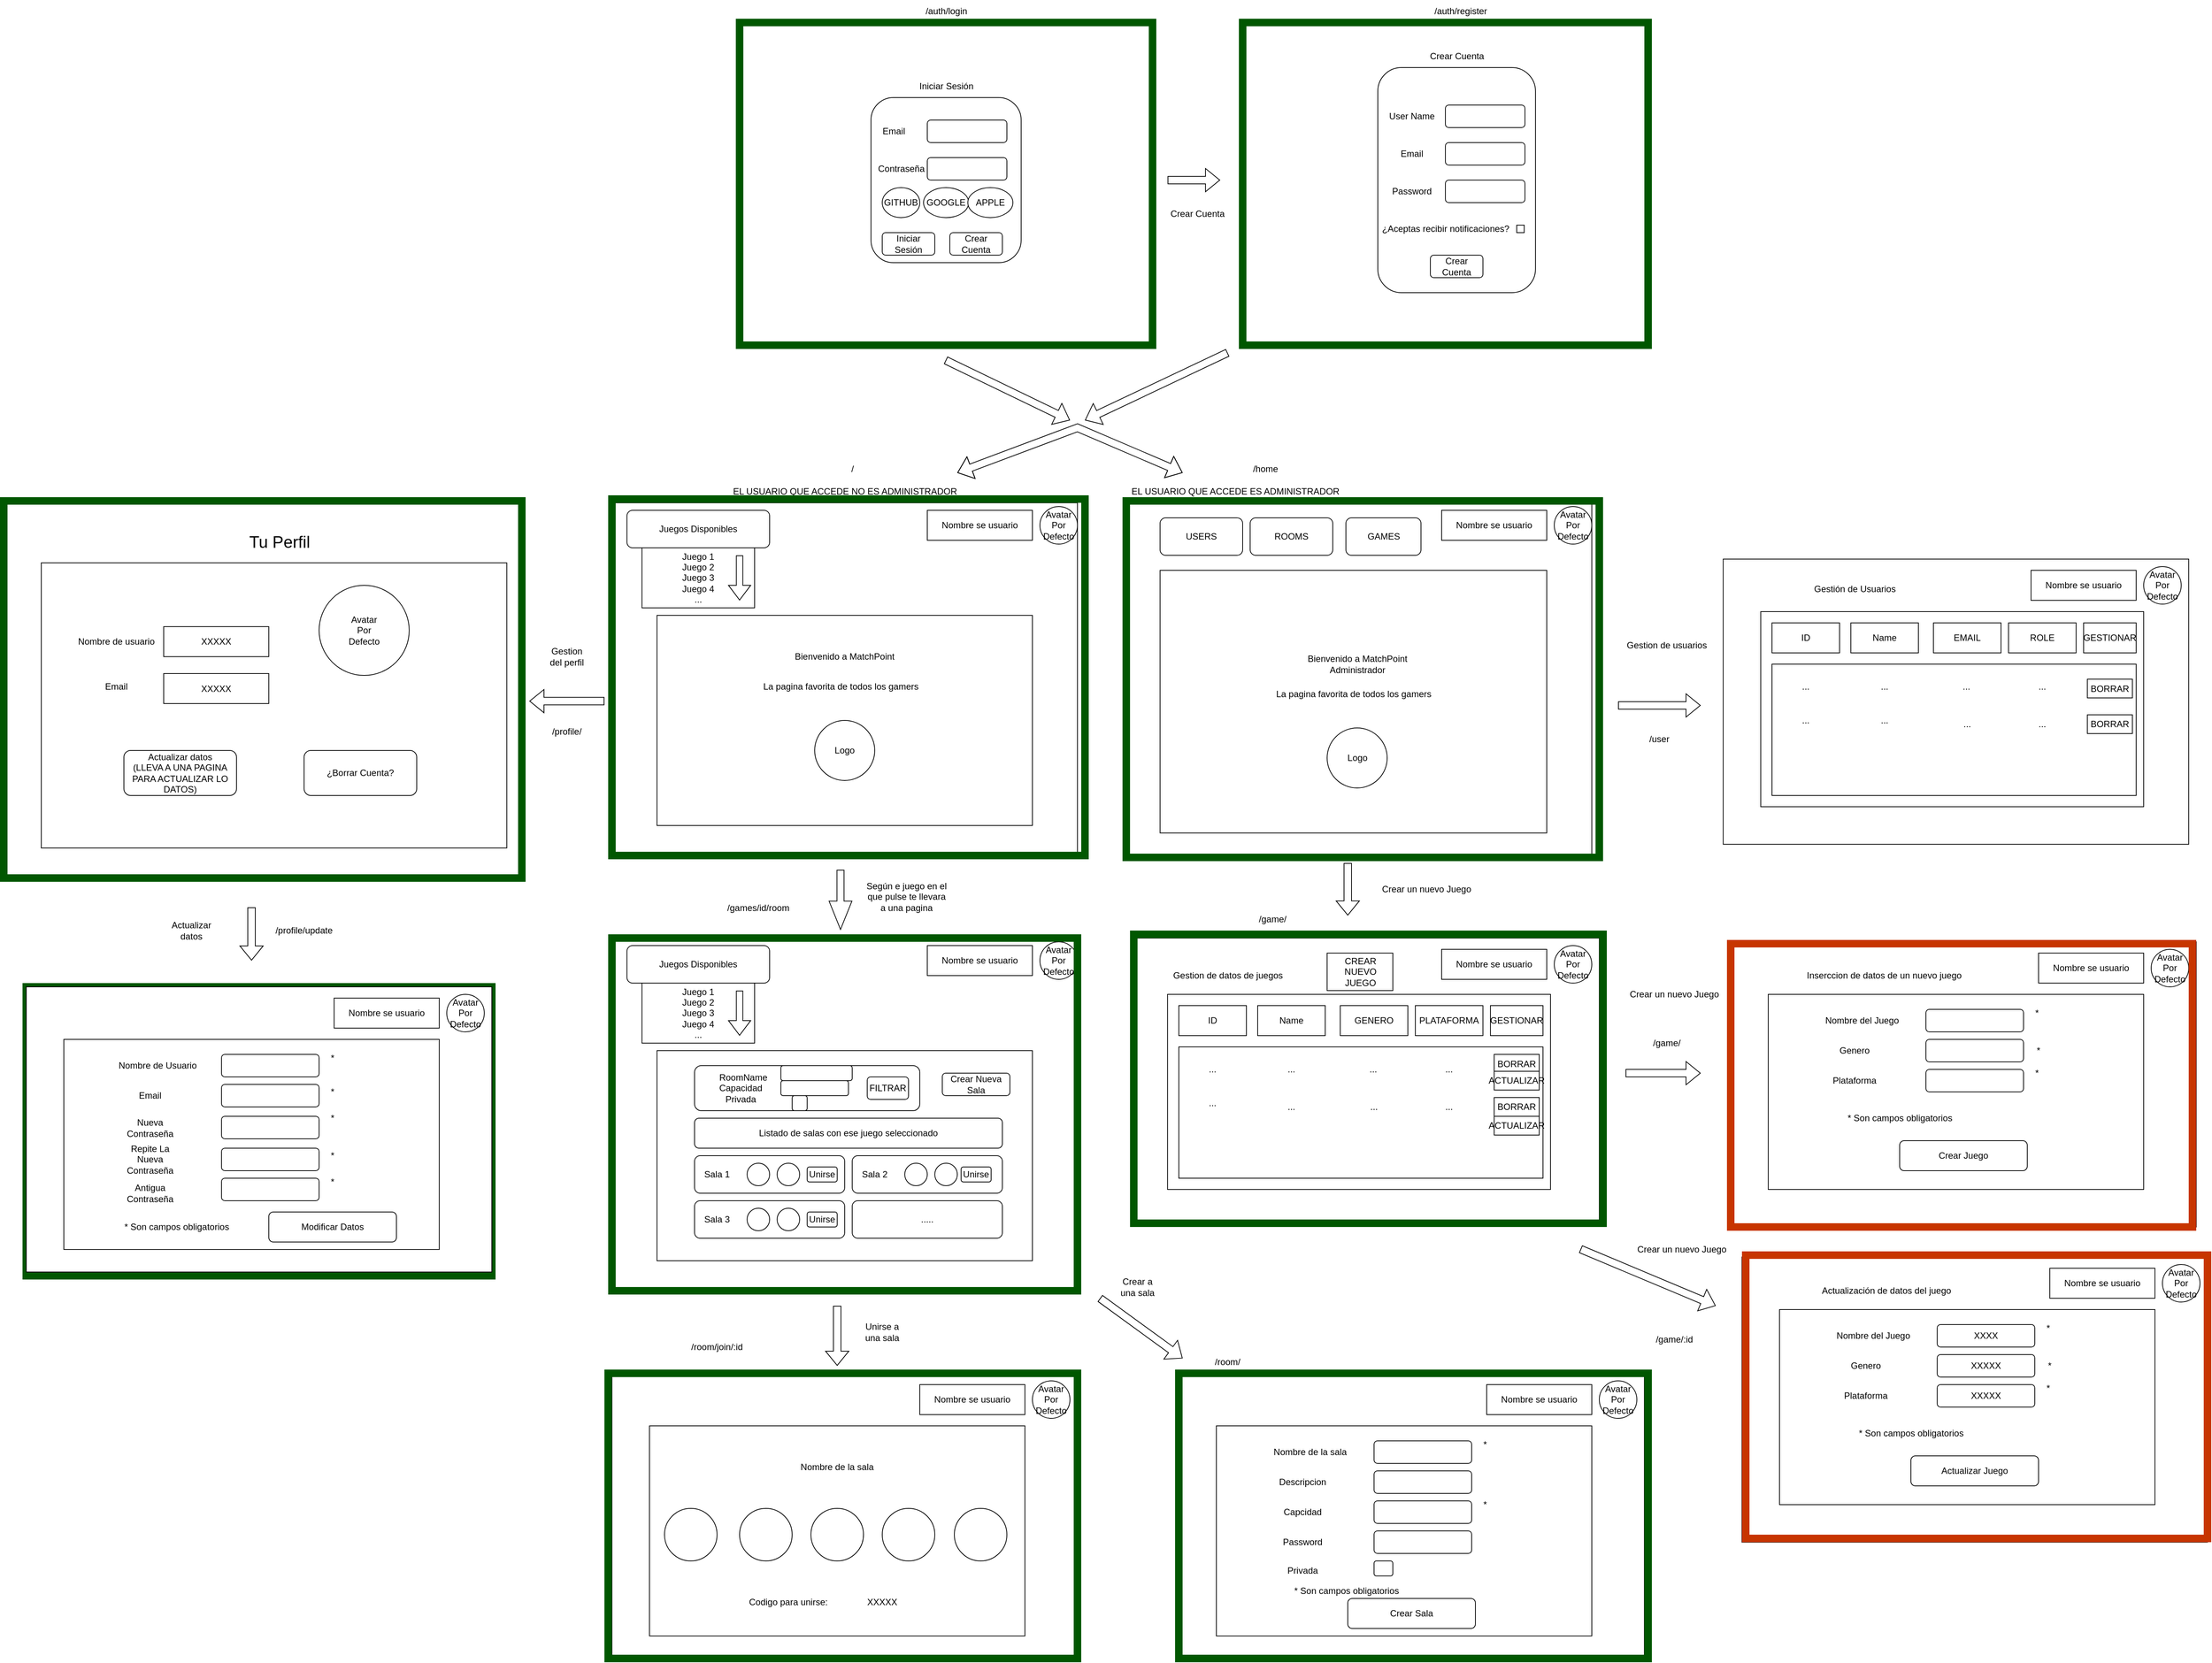 <mxfile version="26.0.4">
  <diagram name="Página-1" id="Y761_EIhwwmkQnFjUbjb">
    <mxGraphModel dx="3414" dy="1064" grid="1" gridSize="10" guides="1" tooltips="1" connect="1" arrows="1" fold="1" page="1" pageScale="1" pageWidth="827" pageHeight="1169" math="0" shadow="0">
      <root>
        <mxCell id="0" />
        <mxCell id="1" parent="0" />
        <mxCell id="bpNUoY-Ef86Vy23hJUXU-353" value="" style="rounded=0;whiteSpace=wrap;html=1;strokeColor=#005700;fillColor=none;strokeWidth=10;fontColor=#ffffff;" parent="1" vertex="1">
          <mxGeometry x="-900" y="1325" width="620" height="385" as="geometry" />
        </mxCell>
        <mxCell id="bpNUoY-Ef86Vy23hJUXU-311" value="" style="rounded=0;whiteSpace=wrap;html=1;" parent="1" vertex="1">
          <mxGeometry x="-930" y="680" width="690" height="500" as="geometry" />
        </mxCell>
        <mxCell id="bpNUoY-Ef86Vy23hJUXU-1" value="" style="rounded=0;whiteSpace=wrap;html=1;" parent="1" vertex="1">
          <mxGeometry x="50" y="40" width="550" height="430" as="geometry" />
        </mxCell>
        <mxCell id="bpNUoY-Ef86Vy23hJUXU-2" value="" style="rounded=1;whiteSpace=wrap;html=1;" parent="1" vertex="1">
          <mxGeometry x="225" y="140" width="200" height="220" as="geometry" />
        </mxCell>
        <mxCell id="bpNUoY-Ef86Vy23hJUXU-3" value="Iniciar Sesión" style="text;html=1;align=center;verticalAlign=middle;resizable=0;points=[];autosize=1;strokeColor=none;fillColor=none;" parent="1" vertex="1">
          <mxGeometry x="275" y="110" width="100" height="30" as="geometry" />
        </mxCell>
        <mxCell id="bpNUoY-Ef86Vy23hJUXU-4" value="Email" style="text;html=1;align=center;verticalAlign=middle;resizable=0;points=[];autosize=1;strokeColor=none;fillColor=none;" parent="1" vertex="1">
          <mxGeometry x="230" y="170" width="50" height="30" as="geometry" />
        </mxCell>
        <mxCell id="bpNUoY-Ef86Vy23hJUXU-5" value="Contraseña" style="text;html=1;align=center;verticalAlign=middle;resizable=0;points=[];autosize=1;strokeColor=none;fillColor=none;" parent="1" vertex="1">
          <mxGeometry x="220" y="220" width="90" height="30" as="geometry" />
        </mxCell>
        <mxCell id="bpNUoY-Ef86Vy23hJUXU-6" value="" style="rounded=1;whiteSpace=wrap;html=1;" parent="1" vertex="1">
          <mxGeometry x="300" y="170" width="106" height="30" as="geometry" />
        </mxCell>
        <mxCell id="bpNUoY-Ef86Vy23hJUXU-7" value="" style="rounded=1;whiteSpace=wrap;html=1;" parent="1" vertex="1">
          <mxGeometry x="300" y="220" width="106" height="30" as="geometry" />
        </mxCell>
        <mxCell id="bpNUoY-Ef86Vy23hJUXU-8" value="GITHUB" style="ellipse;whiteSpace=wrap;html=1;" parent="1" vertex="1">
          <mxGeometry x="240" y="260" width="50" height="40" as="geometry" />
        </mxCell>
        <mxCell id="bpNUoY-Ef86Vy23hJUXU-9" value="GOOGLE" style="ellipse;whiteSpace=wrap;html=1;" parent="1" vertex="1">
          <mxGeometry x="295" y="260" width="60" height="40" as="geometry" />
        </mxCell>
        <mxCell id="bpNUoY-Ef86Vy23hJUXU-11" value="Iniciar Sesión" style="rounded=1;whiteSpace=wrap;html=1;" parent="1" vertex="1">
          <mxGeometry x="240" y="320" width="70" height="30" as="geometry" />
        </mxCell>
        <mxCell id="bpNUoY-Ef86Vy23hJUXU-12" value="Crear&lt;div&gt;Cuenta&lt;/div&gt;" style="rounded=1;whiteSpace=wrap;html=1;" parent="1" vertex="1">
          <mxGeometry x="330" y="320" width="70" height="30" as="geometry" />
        </mxCell>
        <mxCell id="bpNUoY-Ef86Vy23hJUXU-13" value="" style="shape=flexArrow;endArrow=classic;html=1;rounded=0;" parent="1" edge="1">
          <mxGeometry width="50" height="50" relative="1" as="geometry">
            <mxPoint x="324.41" y="490" as="sourcePoint" />
            <mxPoint x="490" y="570" as="targetPoint" />
          </mxGeometry>
        </mxCell>
        <mxCell id="bpNUoY-Ef86Vy23hJUXU-14" value="" style="shape=flexArrow;endArrow=classic;html=1;rounded=0;" parent="1" edge="1">
          <mxGeometry width="50" height="50" relative="1" as="geometry">
            <mxPoint x="620" y="250" as="sourcePoint" />
            <mxPoint x="690" y="250" as="targetPoint" />
          </mxGeometry>
        </mxCell>
        <mxCell id="bpNUoY-Ef86Vy23hJUXU-15" value="" style="rounded=0;whiteSpace=wrap;html=1;" parent="1" vertex="1">
          <mxGeometry x="720" y="40" width="540" height="430" as="geometry" />
        </mxCell>
        <mxCell id="bpNUoY-Ef86Vy23hJUXU-16" value="" style="rounded=1;whiteSpace=wrap;html=1;" parent="1" vertex="1">
          <mxGeometry x="900" y="100" width="210" height="300" as="geometry" />
        </mxCell>
        <mxCell id="bpNUoY-Ef86Vy23hJUXU-17" value="Crear Cuenta" style="text;html=1;align=center;verticalAlign=middle;resizable=0;points=[];autosize=1;strokeColor=none;fillColor=none;" parent="1" vertex="1">
          <mxGeometry x="955" y="70" width="100" height="30" as="geometry" />
        </mxCell>
        <mxCell id="bpNUoY-Ef86Vy23hJUXU-18" value="Email" style="text;html=1;align=center;verticalAlign=middle;resizable=0;points=[];autosize=1;strokeColor=none;fillColor=none;" parent="1" vertex="1">
          <mxGeometry x="920" y="200" width="50" height="30" as="geometry" />
        </mxCell>
        <mxCell id="bpNUoY-Ef86Vy23hJUXU-19" value="Password" style="text;html=1;align=center;verticalAlign=middle;resizable=0;points=[];autosize=1;strokeColor=none;fillColor=none;" parent="1" vertex="1">
          <mxGeometry x="905" y="250" width="80" height="30" as="geometry" />
        </mxCell>
        <mxCell id="bpNUoY-Ef86Vy23hJUXU-20" value="" style="rounded=1;whiteSpace=wrap;html=1;" parent="1" vertex="1">
          <mxGeometry x="990" y="200" width="106" height="30" as="geometry" />
        </mxCell>
        <mxCell id="bpNUoY-Ef86Vy23hJUXU-21" value="" style="rounded=1;whiteSpace=wrap;html=1;" parent="1" vertex="1">
          <mxGeometry x="990" y="250" width="106" height="30" as="geometry" />
        </mxCell>
        <mxCell id="bpNUoY-Ef86Vy23hJUXU-26" value="Crear&lt;div&gt;Cuenta&lt;/div&gt;" style="rounded=1;whiteSpace=wrap;html=1;" parent="1" vertex="1">
          <mxGeometry x="970" y="350" width="70" height="30" as="geometry" />
        </mxCell>
        <mxCell id="bpNUoY-Ef86Vy23hJUXU-27" value="User Name" style="text;html=1;align=center;verticalAlign=middle;resizable=0;points=[];autosize=1;strokeColor=none;fillColor=none;" parent="1" vertex="1">
          <mxGeometry x="905" y="150" width="80" height="30" as="geometry" />
        </mxCell>
        <mxCell id="bpNUoY-Ef86Vy23hJUXU-28" value="" style="rounded=1;whiteSpace=wrap;html=1;" parent="1" vertex="1">
          <mxGeometry x="990" y="150" width="106" height="30" as="geometry" />
        </mxCell>
        <mxCell id="bpNUoY-Ef86Vy23hJUXU-29" value="¿Aceptas recibir notificaciones?" style="text;html=1;align=center;verticalAlign=middle;resizable=0;points=[];autosize=1;strokeColor=none;fillColor=none;" parent="1" vertex="1">
          <mxGeometry x="895" y="300" width="190" height="30" as="geometry" />
        </mxCell>
        <mxCell id="bpNUoY-Ef86Vy23hJUXU-30" value="" style="rounded=0;whiteSpace=wrap;html=1;" parent="1" vertex="1">
          <mxGeometry x="1085" y="310" width="10" height="10" as="geometry" />
        </mxCell>
        <mxCell id="bpNUoY-Ef86Vy23hJUXU-31" value="" style="shape=flexArrow;endArrow=classic;html=1;rounded=0;" parent="1" edge="1">
          <mxGeometry width="50" height="50" relative="1" as="geometry">
            <mxPoint x="700" y="480" as="sourcePoint" />
            <mxPoint x="510" y="570" as="targetPoint" />
          </mxGeometry>
        </mxCell>
        <mxCell id="bpNUoY-Ef86Vy23hJUXU-32" value="EL USUARIO QUE ACCEDE NO ES ADMINISTRADOR" style="text;html=1;align=center;verticalAlign=middle;resizable=0;points=[];autosize=1;strokeColor=none;fillColor=none;" parent="1" vertex="1">
          <mxGeometry x="30" y="650" width="320" height="30" as="geometry" />
        </mxCell>
        <mxCell id="bpNUoY-Ef86Vy23hJUXU-33" value="EL USUARIO QUE ACCEDE ES ADMINISTRADOR" style="text;html=1;align=center;verticalAlign=middle;resizable=0;points=[];autosize=1;strokeColor=none;fillColor=none;" parent="1" vertex="1">
          <mxGeometry x="560" y="650" width="300" height="30" as="geometry" />
        </mxCell>
        <mxCell id="bpNUoY-Ef86Vy23hJUXU-34" value="" style="shape=flexArrow;endArrow=classic;startArrow=classic;html=1;rounded=0;" parent="1" edge="1">
          <mxGeometry width="100" height="100" relative="1" as="geometry">
            <mxPoint x="340" y="640" as="sourcePoint" />
            <mxPoint x="640" y="640" as="targetPoint" />
            <Array as="points">
              <mxPoint x="500" y="580" />
            </Array>
          </mxGeometry>
        </mxCell>
        <mxCell id="bpNUoY-Ef86Vy23hJUXU-35" value="" style="rounded=0;whiteSpace=wrap;html=1;" parent="1" vertex="1">
          <mxGeometry x="-120" y="680" width="620" height="470" as="geometry" />
        </mxCell>
        <mxCell id="bpNUoY-Ef86Vy23hJUXU-36" value="Juegos Disponibles" style="rounded=1;whiteSpace=wrap;html=1;" parent="1" vertex="1">
          <mxGeometry x="-100" y="690" width="190" height="50" as="geometry" />
        </mxCell>
        <mxCell id="bpNUoY-Ef86Vy23hJUXU-37" value="Juego 1&lt;div&gt;Juego 2&lt;/div&gt;&lt;div&gt;Juego 3&lt;/div&gt;&lt;div&gt;Juego 4&lt;/div&gt;&lt;div&gt;...&lt;/div&gt;" style="rounded=0;whiteSpace=wrap;html=1;" parent="1" vertex="1">
          <mxGeometry x="-80" y="740" width="150" height="80" as="geometry" />
        </mxCell>
        <mxCell id="bpNUoY-Ef86Vy23hJUXU-38" value="" style="shape=flexArrow;endArrow=classic;html=1;rounded=0;width=8.571;endSize=6.186;" parent="1" edge="1">
          <mxGeometry width="50" height="50" relative="1" as="geometry">
            <mxPoint x="50" y="750" as="sourcePoint" />
            <mxPoint x="50" y="810" as="targetPoint" />
          </mxGeometry>
        </mxCell>
        <mxCell id="bpNUoY-Ef86Vy23hJUXU-40" value="Nombre se usuario" style="rounded=0;whiteSpace=wrap;html=1;" parent="1" vertex="1">
          <mxGeometry x="300" y="690" width="140" height="40" as="geometry" />
        </mxCell>
        <mxCell id="bpNUoY-Ef86Vy23hJUXU-41" value="Avatar&lt;div&gt;Por&lt;/div&gt;&lt;div&gt;Defecto&lt;/div&gt;" style="ellipse;whiteSpace=wrap;html=1;aspect=fixed;" parent="1" vertex="1">
          <mxGeometry x="450" y="685" width="50" height="50" as="geometry" />
        </mxCell>
        <mxCell id="bpNUoY-Ef86Vy23hJUXU-42" value="" style="rounded=0;whiteSpace=wrap;html=1;" parent="1" vertex="1">
          <mxGeometry x="-60" y="830" width="500" height="280" as="geometry" />
        </mxCell>
        <mxCell id="bpNUoY-Ef86Vy23hJUXU-43" value="Bienvenido a MatchPoint" style="text;html=1;align=center;verticalAlign=middle;whiteSpace=wrap;rounded=0;" parent="1" vertex="1">
          <mxGeometry x="110" y="870" width="160" height="30" as="geometry" />
        </mxCell>
        <mxCell id="bpNUoY-Ef86Vy23hJUXU-44" value="La pagina favorita de todos los gamers" style="text;html=1;align=center;verticalAlign=middle;whiteSpace=wrap;rounded=0;" parent="1" vertex="1">
          <mxGeometry x="75" y="910" width="220" height="30" as="geometry" />
        </mxCell>
        <mxCell id="bpNUoY-Ef86Vy23hJUXU-45" value="Logo" style="ellipse;whiteSpace=wrap;html=1;aspect=fixed;" parent="1" vertex="1">
          <mxGeometry x="150" y="970" width="80" height="80" as="geometry" />
        </mxCell>
        <mxCell id="bpNUoY-Ef86Vy23hJUXU-46" value="" style="shape=flexArrow;endArrow=classic;html=1;rounded=0;width=9.412;endSize=12.247;" parent="1" edge="1">
          <mxGeometry width="50" height="50" relative="1" as="geometry">
            <mxPoint x="184.41" y="1169" as="sourcePoint" />
            <mxPoint x="184.41" y="1249" as="targetPoint" />
          </mxGeometry>
        </mxCell>
        <mxCell id="bpNUoY-Ef86Vy23hJUXU-47" value="Según e juego en el que pulse te llevara a una pagina" style="text;html=1;align=center;verticalAlign=middle;whiteSpace=wrap;rounded=0;" parent="1" vertex="1">
          <mxGeometry x="215" y="1190" width="115" height="30" as="geometry" />
        </mxCell>
        <mxCell id="bpNUoY-Ef86Vy23hJUXU-48" value="/auth/login" style="text;html=1;align=center;verticalAlign=middle;resizable=0;points=[];autosize=1;strokeColor=none;fillColor=none;" parent="1" vertex="1">
          <mxGeometry x="285" y="10" width="80" height="30" as="geometry" />
        </mxCell>
        <mxCell id="bpNUoY-Ef86Vy23hJUXU-49" value="/auth/register" style="text;html=1;align=center;verticalAlign=middle;resizable=0;points=[];autosize=1;strokeColor=none;fillColor=none;" parent="1" vertex="1">
          <mxGeometry x="965" y="10" width="90" height="30" as="geometry" />
        </mxCell>
        <mxCell id="bpNUoY-Ef86Vy23hJUXU-50" value="/" style="text;html=1;align=center;verticalAlign=middle;resizable=0;points=[];autosize=1;strokeColor=none;fillColor=none;" parent="1" vertex="1">
          <mxGeometry x="185" y="620" width="30" height="30" as="geometry" />
        </mxCell>
        <mxCell id="bpNUoY-Ef86Vy23hJUXU-51" value="" style="rounded=0;whiteSpace=wrap;html=1;" parent="1" vertex="1">
          <mxGeometry x="-120" y="1260" width="620" height="470" as="geometry" />
        </mxCell>
        <mxCell id="bpNUoY-Ef86Vy23hJUXU-52" value="Juegos Disponibles" style="rounded=1;whiteSpace=wrap;html=1;" parent="1" vertex="1">
          <mxGeometry x="-100" y="1270" width="190" height="50" as="geometry" />
        </mxCell>
        <mxCell id="bpNUoY-Ef86Vy23hJUXU-53" value="Juego 1&lt;div&gt;Juego 2&lt;/div&gt;&lt;div&gt;Juego 3&lt;/div&gt;&lt;div&gt;Juego 4&lt;/div&gt;&lt;div&gt;...&lt;/div&gt;" style="rounded=0;whiteSpace=wrap;html=1;" parent="1" vertex="1">
          <mxGeometry x="-80" y="1320" width="150" height="80" as="geometry" />
        </mxCell>
        <mxCell id="bpNUoY-Ef86Vy23hJUXU-54" value="" style="shape=flexArrow;endArrow=classic;html=1;rounded=0;width=8.571;endSize=6.186;" parent="1" edge="1">
          <mxGeometry width="50" height="50" relative="1" as="geometry">
            <mxPoint x="50" y="1330" as="sourcePoint" />
            <mxPoint x="50" y="1390" as="targetPoint" />
          </mxGeometry>
        </mxCell>
        <mxCell id="bpNUoY-Ef86Vy23hJUXU-55" value="Nombre se usuario" style="rounded=0;whiteSpace=wrap;html=1;" parent="1" vertex="1">
          <mxGeometry x="300" y="1270" width="140" height="40" as="geometry" />
        </mxCell>
        <mxCell id="bpNUoY-Ef86Vy23hJUXU-56" value="Avatar&lt;div&gt;Por&lt;/div&gt;&lt;div&gt;Defecto&lt;/div&gt;" style="ellipse;whiteSpace=wrap;html=1;aspect=fixed;" parent="1" vertex="1">
          <mxGeometry x="450" y="1265" width="50" height="50" as="geometry" />
        </mxCell>
        <mxCell id="bpNUoY-Ef86Vy23hJUXU-57" value="" style="rounded=0;whiteSpace=wrap;html=1;" parent="1" vertex="1">
          <mxGeometry x="-60" y="1410" width="500" height="280" as="geometry" />
        </mxCell>
        <mxCell id="bpNUoY-Ef86Vy23hJUXU-61" value="Listado de salas con ese juego seleccionado" style="rounded=1;whiteSpace=wrap;html=1;" parent="1" vertex="1">
          <mxGeometry x="-10" y="1500" width="410" height="40" as="geometry" />
        </mxCell>
        <mxCell id="bpNUoY-Ef86Vy23hJUXU-62" value="Sala 1&amp;nbsp; &amp;nbsp; &amp;nbsp; &amp;nbsp; &amp;nbsp; &amp;nbsp; &amp;nbsp; &amp;nbsp; &amp;nbsp; &amp;nbsp; &amp;nbsp; &amp;nbsp; &amp;nbsp; &amp;nbsp; &amp;nbsp; &amp;nbsp; &amp;nbsp; &amp;nbsp; &amp;nbsp; &amp;nbsp; &amp;nbsp;&amp;nbsp;" style="rounded=1;whiteSpace=wrap;html=1;" parent="1" vertex="1">
          <mxGeometry x="-10" y="1550" width="200" height="50" as="geometry" />
        </mxCell>
        <mxCell id="bpNUoY-Ef86Vy23hJUXU-63" value="" style="ellipse;whiteSpace=wrap;html=1;aspect=fixed;direction=south;" parent="1" vertex="1">
          <mxGeometry x="60" y="1560" width="30" height="30" as="geometry" />
        </mxCell>
        <mxCell id="bpNUoY-Ef86Vy23hJUXU-64" value="" style="ellipse;whiteSpace=wrap;html=1;aspect=fixed;direction=south;" parent="1" vertex="1">
          <mxGeometry x="100" y="1560" width="30" height="30" as="geometry" />
        </mxCell>
        <mxCell id="bpNUoY-Ef86Vy23hJUXU-66" value="Sala 2&amp;nbsp; &amp;nbsp; &amp;nbsp; &amp;nbsp; &amp;nbsp; &amp;nbsp; &amp;nbsp; &amp;nbsp; &amp;nbsp; &amp;nbsp; &amp;nbsp; &amp;nbsp; &amp;nbsp; &amp;nbsp; &amp;nbsp; &amp;nbsp; &amp;nbsp; &amp;nbsp; &amp;nbsp; &amp;nbsp; &amp;nbsp;&amp;nbsp;" style="rounded=1;whiteSpace=wrap;html=1;" parent="1" vertex="1">
          <mxGeometry x="200" y="1550" width="200" height="50" as="geometry" />
        </mxCell>
        <mxCell id="bpNUoY-Ef86Vy23hJUXU-67" value="" style="ellipse;whiteSpace=wrap;html=1;aspect=fixed;direction=south;" parent="1" vertex="1">
          <mxGeometry x="270" y="1560" width="30" height="30" as="geometry" />
        </mxCell>
        <mxCell id="bpNUoY-Ef86Vy23hJUXU-68" value="" style="ellipse;whiteSpace=wrap;html=1;aspect=fixed;direction=south;" parent="1" vertex="1">
          <mxGeometry x="310" y="1560" width="30" height="30" as="geometry" />
        </mxCell>
        <mxCell id="bpNUoY-Ef86Vy23hJUXU-70" value="Sala 3&amp;nbsp; &amp;nbsp; &amp;nbsp; &amp;nbsp; &amp;nbsp; &amp;nbsp; &amp;nbsp; &amp;nbsp; &amp;nbsp; &amp;nbsp; &amp;nbsp; &amp;nbsp; &amp;nbsp; &amp;nbsp; &amp;nbsp; &amp;nbsp; &amp;nbsp; &amp;nbsp; &amp;nbsp; &amp;nbsp; &amp;nbsp;&amp;nbsp;" style="rounded=1;whiteSpace=wrap;html=1;" parent="1" vertex="1">
          <mxGeometry x="-10" y="1610" width="200" height="50" as="geometry" />
        </mxCell>
        <mxCell id="bpNUoY-Ef86Vy23hJUXU-71" value="" style="ellipse;whiteSpace=wrap;html=1;aspect=fixed;direction=south;" parent="1" vertex="1">
          <mxGeometry x="60" y="1620" width="30" height="30" as="geometry" />
        </mxCell>
        <mxCell id="bpNUoY-Ef86Vy23hJUXU-72" value="" style="ellipse;whiteSpace=wrap;html=1;aspect=fixed;direction=south;" parent="1" vertex="1">
          <mxGeometry x="100" y="1620" width="30" height="30" as="geometry" />
        </mxCell>
        <mxCell id="bpNUoY-Ef86Vy23hJUXU-75" value="....." style="rounded=1;whiteSpace=wrap;html=1;" parent="1" vertex="1">
          <mxGeometry x="200" y="1610" width="200" height="50" as="geometry" />
        </mxCell>
        <mxCell id="bpNUoY-Ef86Vy23hJUXU-76" value="Crear Nueva Sala" style="rounded=1;whiteSpace=wrap;html=1;" parent="1" vertex="1">
          <mxGeometry x="320" y="1440" width="90" height="30" as="geometry" />
        </mxCell>
        <mxCell id="bpNUoY-Ef86Vy23hJUXU-77" value="Unirse&lt;span style=&quot;color: rgba(0, 0, 0, 0); font-family: monospace; font-size: 0px; text-align: start; text-wrap: nowrap;&quot;&gt;%3CmxGraphModel%3E%3Croot%3E%3CmxCell%20id%3D%220%22%2F%3E%3CmxCell%20id%3D%221%22%20parent%3D%220%22%2F%3E%3CmxCell%20id%3D%222%22%20value%3D%22Sala%201%26amp%3Bnbsp%3B%20%26amp%3Bnbsp%3B%20%26amp%3Bnbsp%3B%20%26amp%3Bnbsp%3B%20%26amp%3Bnbsp%3B%20%26amp%3Bnbsp%3B%20%26amp%3Bnbsp%3B%20%26amp%3Bnbsp%3B%20%26amp%3Bnbsp%3B%20%26amp%3Bnbsp%3B%20%26amp%3Bnbsp%3B%20%26amp%3Bnbsp%3B%20%26amp%3Bnbsp%3B%20%26amp%3Bnbsp%3B%20%26amp%3Bnbsp%3B%20%26amp%3Bnbsp%3B%20%26amp%3Bnbsp%3B%20%26amp%3Bnbsp%3B%20%26amp%3Bnbsp%3B%20%26amp%3Bnbsp%3B%20%26amp%3Bnbsp%3B%26amp%3Bnbsp%3B%22%20style%3D%22rounded%3D1%3BwhiteSpace%3Dwrap%3Bhtml%3D1%3B%22%20vertex%3D%221%22%20parent%3D%221%22%3E%3CmxGeometry%20x%3D%22-10%22%20y%3D%221550%22%20width%3D%22200%22%20height%3D%2250%22%20as%3D%22geometry%22%2F%3E%3C%2FmxCell%3E%3CmxCell%20id%3D%223%22%20value%3D%22%22%20style%3D%22ellipse%3BwhiteSpace%3Dwrap%3Bhtml%3D1%3Baspect%3Dfixed%3Bdirection%3Dsouth%3B%22%20vertex%3D%221%22%20parent%3D%221%22%3E%3CmxGeometry%20x%3D%2260%22%20y%3D%221560%22%20width%3D%2230%22%20height%3D%2230%22%20as%3D%22geometry%22%2F%3E%3C%2FmxCell%3E%3CmxCell%20id%3D%224%22%20value%3D%22%22%20style%3D%22ellipse%3BwhiteSpace%3Dwrap%3Bhtml%3D1%3Baspect%3Dfixed%3Bdirection%3Dsouth%3B%22%20vertex%3D%221%22%20parent%3D%221%22%3E%3CmxGeometry%20x%3D%22100%22%20y%3D%221560%22%20width%3D%2230%22%20height%3D%2230%22%20as%3D%22geometry%22%2F%3E%3C%2FmxCell%3E%3CmxCell%20id%3D%225%22%20value%3D%22%22%20style%3D%22ellipse%3BwhiteSpace%3Dwrap%3Bhtml%3D1%3Baspect%3Dfixed%3Bdirection%3Dsouth%3B%22%20vertex%3D%221%22%20parent%3D%221%22%3E%3CmxGeometry%20x%3D%22140%22%20y%3D%221560%22%20width%3D%2230%22%20height%3D%2230%22%20as%3D%22geometry%22%2F%3E%3C%2FmxCell%3E%3C%2Froot%3E%3C%2FmxGraphModel%3E&lt;/span&gt;" style="rounded=1;whiteSpace=wrap;html=1;" parent="1" vertex="1">
          <mxGeometry x="140" y="1565" width="40" height="20" as="geometry" />
        </mxCell>
        <mxCell id="bpNUoY-Ef86Vy23hJUXU-78" value="Unirse&lt;span style=&quot;color: rgba(0, 0, 0, 0); font-family: monospace; font-size: 0px; text-align: start; text-wrap: nowrap;&quot;&gt;%3CmxGraphModel%3E%3Croot%3E%3CmxCell%20id%3D%220%22%2F%3E%3CmxCell%20id%3D%221%22%20parent%3D%220%22%2F%3E%3CmxCell%20id%3D%222%22%20value%3D%22Sala%201%26amp%3Bnbsp%3B%20%26amp%3Bnbsp%3B%20%26amp%3Bnbsp%3B%20%26amp%3Bnbsp%3B%20%26amp%3Bnbsp%3B%20%26amp%3Bnbsp%3B%20%26amp%3Bnbsp%3B%20%26amp%3Bnbsp%3B%20%26amp%3Bnbsp%3B%20%26amp%3Bnbsp%3B%20%26amp%3Bnbsp%3B%20%26amp%3Bnbsp%3B%20%26amp%3Bnbsp%3B%20%26amp%3Bnbsp%3B%20%26amp%3Bnbsp%3B%20%26amp%3Bnbsp%3B%20%26amp%3Bnbsp%3B%20%26amp%3Bnbsp%3B%20%26amp%3Bnbsp%3B%20%26amp%3Bnbsp%3B%20%26amp%3Bnbsp%3B%26amp%3Bnbsp%3B%22%20style%3D%22rounded%3D1%3BwhiteSpace%3Dwrap%3Bhtml%3D1%3B%22%20vertex%3D%221%22%20parent%3D%221%22%3E%3CmxGeometry%20x%3D%22-10%22%20y%3D%221550%22%20width%3D%22200%22%20height%3D%2250%22%20as%3D%22geometry%22%2F%3E%3C%2FmxCell%3E%3CmxCell%20id%3D%223%22%20value%3D%22%22%20style%3D%22ellipse%3BwhiteSpace%3Dwrap%3Bhtml%3D1%3Baspect%3Dfixed%3Bdirection%3Dsouth%3B%22%20vertex%3D%221%22%20parent%3D%221%22%3E%3CmxGeometry%20x%3D%2260%22%20y%3D%221560%22%20width%3D%2230%22%20height%3D%2230%22%20as%3D%22geometry%22%2F%3E%3C%2FmxCell%3E%3CmxCell%20id%3D%224%22%20value%3D%22%22%20style%3D%22ellipse%3BwhiteSpace%3Dwrap%3Bhtml%3D1%3Baspect%3Dfixed%3Bdirection%3Dsouth%3B%22%20vertex%3D%221%22%20parent%3D%221%22%3E%3CmxGeometry%20x%3D%22100%22%20y%3D%221560%22%20width%3D%2230%22%20height%3D%2230%22%20as%3D%22geometry%22%2F%3E%3C%2FmxCell%3E%3CmxCell%20id%3D%225%22%20value%3D%22%22%20style%3D%22ellipse%3BwhiteSpace%3Dwrap%3Bhtml%3D1%3Baspect%3Dfixed%3Bdirection%3Dsouth%3B%22%20vertex%3D%221%22%20parent%3D%221%22%3E%3CmxGeometry%20x%3D%22140%22%20y%3D%221560%22%20width%3D%2230%22%20height%3D%2230%22%20as%3D%22geometry%22%2F%3E%3C%2FmxCell%3E%3C%2Froot%3E%3C%2FmxGraphModel%3E&lt;/span&gt;" style="rounded=1;whiteSpace=wrap;html=1;" parent="1" vertex="1">
          <mxGeometry x="345" y="1565" width="40" height="20" as="geometry" />
        </mxCell>
        <mxCell id="bpNUoY-Ef86Vy23hJUXU-80" value="Unirse&lt;span style=&quot;color: rgba(0, 0, 0, 0); font-family: monospace; font-size: 0px; text-align: start; text-wrap: nowrap;&quot;&gt;%3CmxGraphModel%3E%3Croot%3E%3CmxCell%20id%3D%220%22%2F%3E%3CmxCell%20id%3D%221%22%20parent%3D%220%22%2F%3E%3CmxCell%20id%3D%222%22%20value%3D%22Sala%201%26amp%3Bnbsp%3B%20%26amp%3Bnbsp%3B%20%26amp%3Bnbsp%3B%20%26amp%3Bnbsp%3B%20%26amp%3Bnbsp%3B%20%26amp%3Bnbsp%3B%20%26amp%3Bnbsp%3B%20%26amp%3Bnbsp%3B%20%26amp%3Bnbsp%3B%20%26amp%3Bnbsp%3B%20%26amp%3Bnbsp%3B%20%26amp%3Bnbsp%3B%20%26amp%3Bnbsp%3B%20%26amp%3Bnbsp%3B%20%26amp%3Bnbsp%3B%20%26amp%3Bnbsp%3B%20%26amp%3Bnbsp%3B%20%26amp%3Bnbsp%3B%20%26amp%3Bnbsp%3B%20%26amp%3Bnbsp%3B%20%26amp%3Bnbsp%3B%26amp%3Bnbsp%3B%22%20style%3D%22rounded%3D1%3BwhiteSpace%3Dwrap%3Bhtml%3D1%3B%22%20vertex%3D%221%22%20parent%3D%221%22%3E%3CmxGeometry%20x%3D%22-10%22%20y%3D%221550%22%20width%3D%22200%22%20height%3D%2250%22%20as%3D%22geometry%22%2F%3E%3C%2FmxCell%3E%3CmxCell%20id%3D%223%22%20value%3D%22%22%20style%3D%22ellipse%3BwhiteSpace%3Dwrap%3Bhtml%3D1%3Baspect%3Dfixed%3Bdirection%3Dsouth%3B%22%20vertex%3D%221%22%20parent%3D%221%22%3E%3CmxGeometry%20x%3D%2260%22%20y%3D%221560%22%20width%3D%2230%22%20height%3D%2230%22%20as%3D%22geometry%22%2F%3E%3C%2FmxCell%3E%3CmxCell%20id%3D%224%22%20value%3D%22%22%20style%3D%22ellipse%3BwhiteSpace%3Dwrap%3Bhtml%3D1%3Baspect%3Dfixed%3Bdirection%3Dsouth%3B%22%20vertex%3D%221%22%20parent%3D%221%22%3E%3CmxGeometry%20x%3D%22100%22%20y%3D%221560%22%20width%3D%2230%22%20height%3D%2230%22%20as%3D%22geometry%22%2F%3E%3C%2FmxCell%3E%3CmxCell%20id%3D%225%22%20value%3D%22%22%20style%3D%22ellipse%3BwhiteSpace%3Dwrap%3Bhtml%3D1%3Baspect%3Dfixed%3Bdirection%3Dsouth%3B%22%20vertex%3D%221%22%20parent%3D%221%22%3E%3CmxGeometry%20x%3D%22140%22%20y%3D%221560%22%20width%3D%2230%22%20height%3D%2230%22%20as%3D%22geometry%22%2F%3E%3C%2FmxCell%3E%3C%2Froot%3E%3C%2FmxGraphModel%3E&lt;/span&gt;" style="rounded=1;whiteSpace=wrap;html=1;" parent="1" vertex="1">
          <mxGeometry x="140" y="1625" width="40" height="20" as="geometry" />
        </mxCell>
        <mxCell id="bpNUoY-Ef86Vy23hJUXU-81" value="RoomName&amp;nbsp; &amp;nbsp; &amp;nbsp; &amp;nbsp; &amp;nbsp; &amp;nbsp; &amp;nbsp; &amp;nbsp; &amp;nbsp; &amp;nbsp; &amp;nbsp; &amp;nbsp; &amp;nbsp; &amp;nbsp; &amp;nbsp; &amp;nbsp; &amp;nbsp; &amp;nbsp; &amp;nbsp; &amp;nbsp; &amp;nbsp; &amp;nbsp; &amp;nbsp; &amp;nbsp; &amp;nbsp; &amp;nbsp;&lt;div&gt;Capacidad&amp;nbsp; &amp;nbsp;&lt;span style=&quot;background-color: transparent; color: light-dark(rgb(0, 0, 0), rgb(255, 255, 255));&quot;&gt;&amp;nbsp; &amp;nbsp; &amp;nbsp; &amp;nbsp; &amp;nbsp; &amp;nbsp; &amp;nbsp; &amp;nbsp; &amp;nbsp; &amp;nbsp; &amp;nbsp; &amp;nbsp; &amp;nbsp; &amp;nbsp; &amp;nbsp; &amp;nbsp; &amp;nbsp; &amp;nbsp; &amp;nbsp; &amp;nbsp; &amp;nbsp; &amp;nbsp; &amp;nbsp; &amp;nbsp; &amp;nbsp;&amp;nbsp;&lt;/span&gt;&lt;/div&gt;&lt;div&gt;Privada&amp;nbsp; &amp;nbsp; &amp;nbsp; &amp;nbsp; &amp;nbsp; &amp;nbsp; &amp;nbsp; &amp;nbsp; &amp;nbsp; &amp;nbsp; &amp;nbsp; &amp;nbsp; &amp;nbsp; &amp;nbsp; &amp;nbsp; &amp;nbsp; &amp;nbsp; &amp;nbsp; &amp;nbsp; &amp;nbsp; &amp;nbsp; &amp;nbsp; &amp;nbsp; &amp;nbsp; &amp;nbsp; &amp;nbsp; &amp;nbsp;&lt;/div&gt;" style="rounded=1;whiteSpace=wrap;html=1;" parent="1" vertex="1">
          <mxGeometry x="-10" y="1430" width="300" height="60" as="geometry" />
        </mxCell>
        <mxCell id="bpNUoY-Ef86Vy23hJUXU-82" value="" style="rounded=1;whiteSpace=wrap;html=1;" parent="1" vertex="1">
          <mxGeometry x="105" y="1430" width="95" height="20" as="geometry" />
        </mxCell>
        <mxCell id="bpNUoY-Ef86Vy23hJUXU-84" value="" style="rounded=1;whiteSpace=wrap;html=1;" parent="1" vertex="1">
          <mxGeometry x="105" y="1450" width="90" height="20" as="geometry" />
        </mxCell>
        <mxCell id="bpNUoY-Ef86Vy23hJUXU-85" value="" style="rounded=1;whiteSpace=wrap;html=1;" parent="1" vertex="1">
          <mxGeometry x="120" y="1470" width="20" height="20" as="geometry" />
        </mxCell>
        <mxCell id="bpNUoY-Ef86Vy23hJUXU-86" value="FILTRAR" style="rounded=1;whiteSpace=wrap;html=1;" parent="1" vertex="1">
          <mxGeometry x="220" y="1445" width="55" height="30" as="geometry" />
        </mxCell>
        <mxCell id="bpNUoY-Ef86Vy23hJUXU-87" value="" style="shape=flexArrow;endArrow=classic;html=1;rounded=0;" parent="1" edge="1">
          <mxGeometry width="50" height="50" relative="1" as="geometry">
            <mxPoint x="530" y="1740" as="sourcePoint" />
            <mxPoint x="640" y="1820" as="targetPoint" />
          </mxGeometry>
        </mxCell>
        <mxCell id="bpNUoY-Ef86Vy23hJUXU-88" value="Unirse a una sala" style="text;html=1;align=center;verticalAlign=middle;whiteSpace=wrap;rounded=0;" parent="1" vertex="1">
          <mxGeometry x="210" y="1770" width="60" height="30" as="geometry" />
        </mxCell>
        <mxCell id="bpNUoY-Ef86Vy23hJUXU-89" value="/games/id/room" style="text;html=1;align=center;verticalAlign=middle;whiteSpace=wrap;rounded=0;" parent="1" vertex="1">
          <mxGeometry x="30" y="1205" width="90" height="30" as="geometry" />
        </mxCell>
        <mxCell id="bpNUoY-Ef86Vy23hJUXU-90" value="" style="rounded=0;whiteSpace=wrap;html=1;" parent="1" vertex="1">
          <mxGeometry x="-120" y="1840" width="620" height="380" as="geometry" />
        </mxCell>
        <mxCell id="bpNUoY-Ef86Vy23hJUXU-91" value="Nombre se usuario" style="rounded=0;whiteSpace=wrap;html=1;" parent="1" vertex="1">
          <mxGeometry x="290" y="1855" width="140" height="40" as="geometry" />
        </mxCell>
        <mxCell id="bpNUoY-Ef86Vy23hJUXU-92" value="Avatar&lt;div&gt;Por&lt;/div&gt;&lt;div&gt;Defecto&lt;/div&gt;" style="ellipse;whiteSpace=wrap;html=1;aspect=fixed;" parent="1" vertex="1">
          <mxGeometry x="440" y="1850" width="50" height="50" as="geometry" />
        </mxCell>
        <mxCell id="bpNUoY-Ef86Vy23hJUXU-93" value="" style="rounded=0;whiteSpace=wrap;html=1;" parent="1" vertex="1">
          <mxGeometry x="-70" y="1910" width="500" height="280" as="geometry" />
        </mxCell>
        <mxCell id="bpNUoY-Ef86Vy23hJUXU-94" value="Nombre de la sala" style="text;html=1;align=center;verticalAlign=middle;whiteSpace=wrap;rounded=0;" parent="1" vertex="1">
          <mxGeometry x="120" y="1950" width="120" height="30" as="geometry" />
        </mxCell>
        <mxCell id="bpNUoY-Ef86Vy23hJUXU-95" value="" style="ellipse;whiteSpace=wrap;html=1;aspect=fixed;" parent="1" vertex="1">
          <mxGeometry x="-50" y="2020" width="70" height="70" as="geometry" />
        </mxCell>
        <mxCell id="bpNUoY-Ef86Vy23hJUXU-96" value="" style="ellipse;whiteSpace=wrap;html=1;aspect=fixed;" parent="1" vertex="1">
          <mxGeometry x="50" y="2020" width="70" height="70" as="geometry" />
        </mxCell>
        <mxCell id="bpNUoY-Ef86Vy23hJUXU-97" value="" style="ellipse;whiteSpace=wrap;html=1;aspect=fixed;" parent="1" vertex="1">
          <mxGeometry x="145" y="2020" width="70" height="70" as="geometry" />
        </mxCell>
        <mxCell id="bpNUoY-Ef86Vy23hJUXU-98" value="" style="ellipse;whiteSpace=wrap;html=1;aspect=fixed;" parent="1" vertex="1">
          <mxGeometry x="240" y="2020" width="70" height="70" as="geometry" />
        </mxCell>
        <mxCell id="bpNUoY-Ef86Vy23hJUXU-99" value="" style="ellipse;whiteSpace=wrap;html=1;aspect=fixed;" parent="1" vertex="1">
          <mxGeometry x="336" y="2020" width="70" height="70" as="geometry" />
        </mxCell>
        <mxCell id="bpNUoY-Ef86Vy23hJUXU-100" value="Codigo para unirse:" style="text;html=1;align=center;verticalAlign=middle;whiteSpace=wrap;rounded=0;" parent="1" vertex="1">
          <mxGeometry x="60" y="2130" width="110" height="30" as="geometry" />
        </mxCell>
        <mxCell id="bpNUoY-Ef86Vy23hJUXU-101" value="XXXXX" style="text;html=1;align=center;verticalAlign=middle;whiteSpace=wrap;rounded=0;" parent="1" vertex="1">
          <mxGeometry x="210" y="2130" width="60" height="30" as="geometry" />
        </mxCell>
        <mxCell id="bpNUoY-Ef86Vy23hJUXU-102" value="/room/join/:id" style="text;html=1;align=center;verticalAlign=middle;whiteSpace=wrap;rounded=0;" parent="1" vertex="1">
          <mxGeometry x="-20" y="1790" width="80" height="30" as="geometry" />
        </mxCell>
        <mxCell id="bpNUoY-Ef86Vy23hJUXU-103" value="" style="shape=flexArrow;endArrow=classic;html=1;rounded=0;" parent="1" edge="1">
          <mxGeometry width="50" height="50" relative="1" as="geometry">
            <mxPoint x="180" y="1750" as="sourcePoint" />
            <mxPoint x="180" y="1830" as="targetPoint" />
          </mxGeometry>
        </mxCell>
        <mxCell id="bpNUoY-Ef86Vy23hJUXU-104" value="Crear a una sala" style="text;html=1;align=center;verticalAlign=middle;whiteSpace=wrap;rounded=0;" parent="1" vertex="1">
          <mxGeometry x="550" y="1710" width="60" height="30" as="geometry" />
        </mxCell>
        <mxCell id="bpNUoY-Ef86Vy23hJUXU-105" value="" style="rounded=0;whiteSpace=wrap;html=1;" parent="1" vertex="1">
          <mxGeometry x="635" y="1840" width="620" height="380" as="geometry" />
        </mxCell>
        <mxCell id="bpNUoY-Ef86Vy23hJUXU-106" value="Nombre se usuario" style="rounded=0;whiteSpace=wrap;html=1;" parent="1" vertex="1">
          <mxGeometry x="1045" y="1855" width="140" height="40" as="geometry" />
        </mxCell>
        <mxCell id="bpNUoY-Ef86Vy23hJUXU-107" value="Avatar&lt;div&gt;Por&lt;/div&gt;&lt;div&gt;Defecto&lt;/div&gt;" style="ellipse;whiteSpace=wrap;html=1;aspect=fixed;" parent="1" vertex="1">
          <mxGeometry x="1195" y="1850" width="50" height="50" as="geometry" />
        </mxCell>
        <mxCell id="bpNUoY-Ef86Vy23hJUXU-108" value="" style="rounded=0;whiteSpace=wrap;html=1;" parent="1" vertex="1">
          <mxGeometry x="685" y="1910" width="500" height="280" as="geometry" />
        </mxCell>
        <mxCell id="bpNUoY-Ef86Vy23hJUXU-109" value="Nombre de la sala" style="text;html=1;align=center;verticalAlign=middle;whiteSpace=wrap;rounded=0;" parent="1" vertex="1">
          <mxGeometry x="750" y="1930" width="120" height="30" as="geometry" />
        </mxCell>
        <mxCell id="bpNUoY-Ef86Vy23hJUXU-117" value="Descripcion" style="text;html=1;align=center;verticalAlign=middle;whiteSpace=wrap;rounded=0;" parent="1" vertex="1">
          <mxGeometry x="770" y="1970" width="60" height="30" as="geometry" />
        </mxCell>
        <mxCell id="bpNUoY-Ef86Vy23hJUXU-118" value="Capcidad" style="text;html=1;align=center;verticalAlign=middle;whiteSpace=wrap;rounded=0;" parent="1" vertex="1">
          <mxGeometry x="770" y="2010" width="60" height="30" as="geometry" />
        </mxCell>
        <mxCell id="bpNUoY-Ef86Vy23hJUXU-119" value="Password" style="text;html=1;align=center;verticalAlign=middle;whiteSpace=wrap;rounded=0;" parent="1" vertex="1">
          <mxGeometry x="770" y="2050" width="60" height="30" as="geometry" />
        </mxCell>
        <mxCell id="bpNUoY-Ef86Vy23hJUXU-120" value="Privada" style="text;html=1;align=center;verticalAlign=middle;whiteSpace=wrap;rounded=0;" parent="1" vertex="1">
          <mxGeometry x="770" y="2090" width="60" height="25" as="geometry" />
        </mxCell>
        <mxCell id="bpNUoY-Ef86Vy23hJUXU-122" value="Crear Sala" style="rounded=1;whiteSpace=wrap;html=1;" parent="1" vertex="1">
          <mxGeometry x="860" y="2140" width="170" height="40" as="geometry" />
        </mxCell>
        <mxCell id="bpNUoY-Ef86Vy23hJUXU-123" value="" style="rounded=1;whiteSpace=wrap;html=1;" parent="1" vertex="1">
          <mxGeometry x="895" y="1930" width="130" height="30" as="geometry" />
        </mxCell>
        <mxCell id="bpNUoY-Ef86Vy23hJUXU-124" value="" style="rounded=1;whiteSpace=wrap;html=1;" parent="1" vertex="1">
          <mxGeometry x="895" y="1970" width="130" height="30" as="geometry" />
        </mxCell>
        <mxCell id="bpNUoY-Ef86Vy23hJUXU-125" value="" style="rounded=1;whiteSpace=wrap;html=1;" parent="1" vertex="1">
          <mxGeometry x="895" y="2010" width="130" height="30" as="geometry" />
        </mxCell>
        <mxCell id="bpNUoY-Ef86Vy23hJUXU-126" value="" style="rounded=1;whiteSpace=wrap;html=1;" parent="1" vertex="1">
          <mxGeometry x="895" y="2050" width="130" height="30" as="geometry" />
        </mxCell>
        <mxCell id="bpNUoY-Ef86Vy23hJUXU-127" value="" style="rounded=1;whiteSpace=wrap;html=1;" parent="1" vertex="1">
          <mxGeometry x="895" y="2090" width="25" height="20" as="geometry" />
        </mxCell>
        <mxCell id="bpNUoY-Ef86Vy23hJUXU-128" value="*" style="text;html=1;align=center;verticalAlign=middle;whiteSpace=wrap;rounded=0;" parent="1" vertex="1">
          <mxGeometry x="1013" y="1920" width="60" height="30" as="geometry" />
        </mxCell>
        <mxCell id="bpNUoY-Ef86Vy23hJUXU-129" value="*" style="text;html=1;align=center;verticalAlign=middle;whiteSpace=wrap;rounded=0;" parent="1" vertex="1">
          <mxGeometry x="1013" y="2000" width="60" height="30" as="geometry" />
        </mxCell>
        <mxCell id="bpNUoY-Ef86Vy23hJUXU-130" value="* Son campos obligatorios" style="text;html=1;align=center;verticalAlign=middle;whiteSpace=wrap;rounded=0;" parent="1" vertex="1">
          <mxGeometry x="767" y="2115" width="183" height="30" as="geometry" />
        </mxCell>
        <mxCell id="bpNUoY-Ef86Vy23hJUXU-131" value="/room/" style="text;html=1;align=center;verticalAlign=middle;whiteSpace=wrap;rounded=0;" parent="1" vertex="1">
          <mxGeometry x="660" y="1810" width="80" height="30" as="geometry" />
        </mxCell>
        <mxCell id="bpNUoY-Ef86Vy23hJUXU-132" value="" style="rounded=0;whiteSpace=wrap;html=1;" parent="1" vertex="1">
          <mxGeometry x="565" y="680" width="620" height="470" as="geometry" />
        </mxCell>
        <mxCell id="bpNUoY-Ef86Vy23hJUXU-136" value="Nombre se usuario" style="rounded=0;whiteSpace=wrap;html=1;" parent="1" vertex="1">
          <mxGeometry x="985" y="690" width="140" height="40" as="geometry" />
        </mxCell>
        <mxCell id="bpNUoY-Ef86Vy23hJUXU-137" value="Avatar&lt;div&gt;Por&lt;/div&gt;&lt;div&gt;Defecto&lt;/div&gt;" style="ellipse;whiteSpace=wrap;html=1;aspect=fixed;" parent="1" vertex="1">
          <mxGeometry x="1135" y="685" width="50" height="50" as="geometry" />
        </mxCell>
        <mxCell id="bpNUoY-Ef86Vy23hJUXU-138" value="" style="rounded=0;whiteSpace=wrap;html=1;" parent="1" vertex="1">
          <mxGeometry x="610" y="770" width="515" height="350" as="geometry" />
        </mxCell>
        <mxCell id="bpNUoY-Ef86Vy23hJUXU-142" value="/home" style="text;html=1;align=center;verticalAlign=middle;resizable=0;points=[];autosize=1;strokeColor=none;fillColor=none;" parent="1" vertex="1">
          <mxGeometry x="720" y="620" width="60" height="30" as="geometry" />
        </mxCell>
        <mxCell id="bpNUoY-Ef86Vy23hJUXU-145" value="" style="shape=flexArrow;endArrow=classic;html=1;rounded=0;" parent="1" edge="1">
          <mxGeometry width="50" height="50" relative="1" as="geometry">
            <mxPoint x="860" y="1160" as="sourcePoint" />
            <mxPoint x="860" y="1230" as="targetPoint" />
          </mxGeometry>
        </mxCell>
        <mxCell id="bpNUoY-Ef86Vy23hJUXU-146" value="" style="rounded=0;whiteSpace=wrap;html=1;" parent="1" vertex="1">
          <mxGeometry x="575" y="1260" width="620" height="380" as="geometry" />
        </mxCell>
        <mxCell id="bpNUoY-Ef86Vy23hJUXU-147" value="Nombre se usuario" style="rounded=0;whiteSpace=wrap;html=1;" parent="1" vertex="1">
          <mxGeometry x="985" y="1275" width="140" height="40" as="geometry" />
        </mxCell>
        <mxCell id="bpNUoY-Ef86Vy23hJUXU-148" value="Avatar&lt;div&gt;Por&lt;/div&gt;&lt;div&gt;Defecto&lt;/div&gt;" style="ellipse;whiteSpace=wrap;html=1;aspect=fixed;" parent="1" vertex="1">
          <mxGeometry x="1135" y="1270" width="50" height="50" as="geometry" />
        </mxCell>
        <mxCell id="bpNUoY-Ef86Vy23hJUXU-165" value="/game/" style="text;html=1;align=center;verticalAlign=middle;whiteSpace=wrap;rounded=0;" parent="1" vertex="1">
          <mxGeometry x="730" y="1220" width="60" height="30" as="geometry" />
        </mxCell>
        <mxCell id="bpNUoY-Ef86Vy23hJUXU-166" value="Crear un nuevo Juego" style="text;html=1;align=center;verticalAlign=middle;whiteSpace=wrap;rounded=0;" parent="1" vertex="1">
          <mxGeometry x="900" y="1180" width="130" height="30" as="geometry" />
        </mxCell>
        <mxCell id="bpNUoY-Ef86Vy23hJUXU-169" value="ROOMS" style="rounded=1;whiteSpace=wrap;html=1;" parent="1" vertex="1">
          <mxGeometry x="730" y="700" width="110" height="50" as="geometry" />
        </mxCell>
        <mxCell id="bpNUoY-Ef86Vy23hJUXU-170" value="GAMES" style="rounded=1;whiteSpace=wrap;html=1;" parent="1" vertex="1">
          <mxGeometry x="857.5" y="700" width="100" height="50" as="geometry" />
        </mxCell>
        <mxCell id="bpNUoY-Ef86Vy23hJUXU-171" value="USERS" style="rounded=1;whiteSpace=wrap;html=1;" parent="1" vertex="1">
          <mxGeometry x="610" y="700" width="110" height="50" as="geometry" />
        </mxCell>
        <mxCell id="bpNUoY-Ef86Vy23hJUXU-172" value="Bienvenido a MatchPoint Administrador" style="text;html=1;align=center;verticalAlign=middle;whiteSpace=wrap;rounded=0;" parent="1" vertex="1">
          <mxGeometry x="792.5" y="880" width="160" height="30" as="geometry" />
        </mxCell>
        <mxCell id="bpNUoY-Ef86Vy23hJUXU-173" value="La pagina favorita de todos los gamers" style="text;html=1;align=center;verticalAlign=middle;whiteSpace=wrap;rounded=0;" parent="1" vertex="1">
          <mxGeometry x="757.5" y="920" width="220" height="30" as="geometry" />
        </mxCell>
        <mxCell id="bpNUoY-Ef86Vy23hJUXU-174" value="Logo" style="ellipse;whiteSpace=wrap;html=1;aspect=fixed;" parent="1" vertex="1">
          <mxGeometry x="832.5" y="980" width="80" height="80" as="geometry" />
        </mxCell>
        <mxCell id="bpNUoY-Ef86Vy23hJUXU-175" value="" style="rounded=0;whiteSpace=wrap;html=1;" parent="1" vertex="1">
          <mxGeometry x="1360" y="755" width="620" height="380" as="geometry" />
        </mxCell>
        <mxCell id="bpNUoY-Ef86Vy23hJUXU-176" value="Nombre se usuario" style="rounded=0;whiteSpace=wrap;html=1;" parent="1" vertex="1">
          <mxGeometry x="1770" y="770" width="140" height="40" as="geometry" />
        </mxCell>
        <mxCell id="bpNUoY-Ef86Vy23hJUXU-177" value="Avatar&lt;div&gt;Por&lt;/div&gt;&lt;div&gt;Defecto&lt;/div&gt;" style="ellipse;whiteSpace=wrap;html=1;aspect=fixed;" parent="1" vertex="1">
          <mxGeometry x="1920" y="765" width="50" height="50" as="geometry" />
        </mxCell>
        <mxCell id="bpNUoY-Ef86Vy23hJUXU-178" value="" style="rounded=0;whiteSpace=wrap;html=1;" parent="1" vertex="1">
          <mxGeometry x="1410" y="825" width="510" height="260" as="geometry" />
        </mxCell>
        <mxCell id="bpNUoY-Ef86Vy23hJUXU-190" value="/user" style="text;html=1;align=center;verticalAlign=middle;whiteSpace=wrap;rounded=0;" parent="1" vertex="1">
          <mxGeometry x="1245" y="980" width="60" height="30" as="geometry" />
        </mxCell>
        <mxCell id="bpNUoY-Ef86Vy23hJUXU-191" value="Gestion de usuarios" style="text;html=1;align=center;verticalAlign=middle;whiteSpace=wrap;rounded=0;" parent="1" vertex="1">
          <mxGeometry x="1220" y="855" width="130" height="30" as="geometry" />
        </mxCell>
        <mxCell id="bpNUoY-Ef86Vy23hJUXU-192" value="ID" style="rounded=0;whiteSpace=wrap;html=1;" parent="1" vertex="1">
          <mxGeometry x="1425" y="840" width="90" height="40" as="geometry" />
        </mxCell>
        <mxCell id="bpNUoY-Ef86Vy23hJUXU-193" value="Name&lt;span style=&quot;color: rgba(0, 0, 0, 0); font-family: monospace; font-size: 0px; text-align: start; text-wrap: nowrap;&quot;&gt;%3CmxGraphModel%3E%3Croot%3E%3CmxCell%20id%3D%220%22%2F%3E%3CmxCell%20id%3D%221%22%20parent%3D%220%22%2F%3E%3CmxCell%20id%3D%222%22%20value%3D%22ID%22%20style%3D%22rounded%3D0%3BwhiteSpace%3Dwrap%3Bhtml%3D1%3B%22%20vertex%3D%221%22%20parent%3D%221%22%3E%3CmxGeometry%20x%3D%221440%22%20y%3D%22840%22%20width%3D%2290%22%20height%3D%2240%22%20as%3D%22geometry%22%2F%3E%3C%2FmxCell%3E%3C%2Froot%3E%3C%2FmxGraphModel%3E&lt;/span&gt;" style="rounded=0;whiteSpace=wrap;html=1;" parent="1" vertex="1">
          <mxGeometry x="1530" y="840" width="90" height="40" as="geometry" />
        </mxCell>
        <mxCell id="bpNUoY-Ef86Vy23hJUXU-194" value="EMAIL" style="rounded=0;whiteSpace=wrap;html=1;" parent="1" vertex="1">
          <mxGeometry x="1640" y="840" width="90" height="40" as="geometry" />
        </mxCell>
        <mxCell id="bpNUoY-Ef86Vy23hJUXU-195" value="ROLE" style="rounded=0;whiteSpace=wrap;html=1;" parent="1" vertex="1">
          <mxGeometry x="1740" y="840" width="90" height="40" as="geometry" />
        </mxCell>
        <mxCell id="bpNUoY-Ef86Vy23hJUXU-197" value="" style="rounded=0;whiteSpace=wrap;html=1;" parent="1" vertex="1">
          <mxGeometry x="1425" y="895" width="485" height="175" as="geometry" />
        </mxCell>
        <mxCell id="bpNUoY-Ef86Vy23hJUXU-198" value="..." style="text;html=1;align=center;verticalAlign=middle;whiteSpace=wrap;rounded=0;" parent="1" vertex="1">
          <mxGeometry x="1440" y="910" width="60" height="30" as="geometry" />
        </mxCell>
        <mxCell id="bpNUoY-Ef86Vy23hJUXU-199" value="..." style="text;html=1;align=center;verticalAlign=middle;whiteSpace=wrap;rounded=0;" parent="1" vertex="1">
          <mxGeometry x="1545" y="910" width="60" height="30" as="geometry" />
        </mxCell>
        <mxCell id="bpNUoY-Ef86Vy23hJUXU-200" value="..." style="text;html=1;align=center;verticalAlign=middle;whiteSpace=wrap;rounded=0;" parent="1" vertex="1">
          <mxGeometry x="1654" y="910" width="60" height="30" as="geometry" />
        </mxCell>
        <mxCell id="bpNUoY-Ef86Vy23hJUXU-201" value="..." style="text;html=1;align=center;verticalAlign=middle;whiteSpace=wrap;rounded=0;" parent="1" vertex="1">
          <mxGeometry x="1755" y="910" width="60" height="30" as="geometry" />
        </mxCell>
        <mxCell id="bpNUoY-Ef86Vy23hJUXU-202" value="..." style="text;html=1;align=center;verticalAlign=middle;whiteSpace=wrap;rounded=0;" parent="1" vertex="1">
          <mxGeometry x="1440" y="955" width="60" height="30" as="geometry" />
        </mxCell>
        <mxCell id="bpNUoY-Ef86Vy23hJUXU-203" value="..." style="text;html=1;align=center;verticalAlign=middle;whiteSpace=wrap;rounded=0;" parent="1" vertex="1">
          <mxGeometry x="1545" y="955" width="60" height="30" as="geometry" />
        </mxCell>
        <mxCell id="bpNUoY-Ef86Vy23hJUXU-204" value="..." style="text;html=1;align=center;verticalAlign=middle;whiteSpace=wrap;rounded=0;" parent="1" vertex="1">
          <mxGeometry x="1655" y="960" width="60" height="30" as="geometry" />
        </mxCell>
        <mxCell id="bpNUoY-Ef86Vy23hJUXU-205" value="..." style="text;html=1;align=center;verticalAlign=middle;whiteSpace=wrap;rounded=0;" parent="1" vertex="1">
          <mxGeometry x="1755" y="960" width="60" height="30" as="geometry" />
        </mxCell>
        <mxCell id="bpNUoY-Ef86Vy23hJUXU-206" value="GESTIONAR" style="rounded=0;whiteSpace=wrap;html=1;" parent="1" vertex="1">
          <mxGeometry x="1840" y="840" width="70" height="40" as="geometry" />
        </mxCell>
        <mxCell id="bpNUoY-Ef86Vy23hJUXU-207" value="&lt;div&gt;&lt;span style=&quot;background-color: transparent; color: light-dark(rgb(0, 0, 0), rgb(255, 255, 255));&quot;&gt;BORRAR&lt;/span&gt;&lt;br&gt;&lt;/div&gt;" style="rounded=0;whiteSpace=wrap;html=1;" parent="1" vertex="1">
          <mxGeometry x="1845" y="915" width="60" height="25" as="geometry" />
        </mxCell>
        <mxCell id="bpNUoY-Ef86Vy23hJUXU-208" value="&lt;div&gt;&lt;span style=&quot;background-color: transparent; color: light-dark(rgb(0, 0, 0), rgb(255, 255, 255));&quot;&gt;BORRAR&lt;/span&gt;&lt;br&gt;&lt;/div&gt;" style="rounded=0;whiteSpace=wrap;html=1;" parent="1" vertex="1">
          <mxGeometry x="1845" y="962.5" width="60" height="25" as="geometry" />
        </mxCell>
        <mxCell id="bpNUoY-Ef86Vy23hJUXU-209" value="" style="shape=flexArrow;endArrow=classic;html=1;rounded=0;" parent="1" edge="1">
          <mxGeometry width="50" height="50" relative="1" as="geometry">
            <mxPoint x="1220" y="950" as="sourcePoint" />
            <mxPoint x="1330" y="950" as="targetPoint" />
          </mxGeometry>
        </mxCell>
        <mxCell id="bpNUoY-Ef86Vy23hJUXU-231" value="" style="shape=flexArrow;endArrow=classic;html=1;rounded=0;" parent="1" edge="1">
          <mxGeometry width="50" height="50" relative="1" as="geometry">
            <mxPoint x="1230" y="1440" as="sourcePoint" />
            <mxPoint x="1330" y="1440" as="targetPoint" />
          </mxGeometry>
        </mxCell>
        <mxCell id="bpNUoY-Ef86Vy23hJUXU-232" value="" style="rounded=0;whiteSpace=wrap;html=1;" parent="1" vertex="1">
          <mxGeometry x="1370" y="1265" width="620" height="380" as="geometry" />
        </mxCell>
        <mxCell id="bpNUoY-Ef86Vy23hJUXU-233" value="Nombre se usuario" style="rounded=0;whiteSpace=wrap;html=1;" parent="1" vertex="1">
          <mxGeometry x="1780" y="1280" width="140" height="40" as="geometry" />
        </mxCell>
        <mxCell id="bpNUoY-Ef86Vy23hJUXU-234" value="Avatar&lt;div&gt;Por&lt;/div&gt;&lt;div&gt;Defecto&lt;/div&gt;" style="ellipse;whiteSpace=wrap;html=1;aspect=fixed;" parent="1" vertex="1">
          <mxGeometry x="1930" y="1275" width="50" height="50" as="geometry" />
        </mxCell>
        <mxCell id="bpNUoY-Ef86Vy23hJUXU-235" value="" style="rounded=0;whiteSpace=wrap;html=1;" parent="1" vertex="1">
          <mxGeometry x="1420" y="1335" width="500" height="260" as="geometry" />
        </mxCell>
        <mxCell id="bpNUoY-Ef86Vy23hJUXU-236" value="Nombre del Juego" style="text;html=1;align=center;verticalAlign=middle;whiteSpace=wrap;rounded=0;" parent="1" vertex="1">
          <mxGeometry x="1485" y="1355" width="120" height="30" as="geometry" />
        </mxCell>
        <mxCell id="bpNUoY-Ef86Vy23hJUXU-237" value="Genero" style="text;html=1;align=center;verticalAlign=middle;whiteSpace=wrap;rounded=0;" parent="1" vertex="1">
          <mxGeometry x="1505" y="1395" width="60" height="30" as="geometry" />
        </mxCell>
        <mxCell id="bpNUoY-Ef86Vy23hJUXU-238" value="Plataforma" style="text;html=1;align=center;verticalAlign=middle;whiteSpace=wrap;rounded=0;" parent="1" vertex="1">
          <mxGeometry x="1505" y="1435" width="60" height="30" as="geometry" />
        </mxCell>
        <mxCell id="bpNUoY-Ef86Vy23hJUXU-239" value="Crear Juego" style="rounded=1;whiteSpace=wrap;html=1;" parent="1" vertex="1">
          <mxGeometry x="1595" y="1530" width="170" height="40" as="geometry" />
        </mxCell>
        <mxCell id="bpNUoY-Ef86Vy23hJUXU-240" value="" style="rounded=1;whiteSpace=wrap;html=1;" parent="1" vertex="1">
          <mxGeometry x="1630" y="1355" width="130" height="30" as="geometry" />
        </mxCell>
        <mxCell id="bpNUoY-Ef86Vy23hJUXU-241" value="" style="rounded=1;whiteSpace=wrap;html=1;" parent="1" vertex="1">
          <mxGeometry x="1630" y="1395" width="130" height="30" as="geometry" />
        </mxCell>
        <mxCell id="bpNUoY-Ef86Vy23hJUXU-242" value="" style="rounded=1;whiteSpace=wrap;html=1;" parent="1" vertex="1">
          <mxGeometry x="1630" y="1435" width="130" height="30" as="geometry" />
        </mxCell>
        <mxCell id="bpNUoY-Ef86Vy23hJUXU-243" value="*" style="text;html=1;align=center;verticalAlign=middle;whiteSpace=wrap;rounded=0;" parent="1" vertex="1">
          <mxGeometry x="1748" y="1345" width="60" height="30" as="geometry" />
        </mxCell>
        <mxCell id="bpNUoY-Ef86Vy23hJUXU-244" value="*" style="text;html=1;align=center;verticalAlign=middle;whiteSpace=wrap;rounded=0;" parent="1" vertex="1">
          <mxGeometry x="1748" y="1425" width="60" height="30" as="geometry" />
        </mxCell>
        <mxCell id="bpNUoY-Ef86Vy23hJUXU-245" value="* Son campos obligatorios" style="text;html=1;align=center;verticalAlign=middle;whiteSpace=wrap;rounded=0;" parent="1" vertex="1">
          <mxGeometry x="1503.5" y="1485" width="183" height="30" as="geometry" />
        </mxCell>
        <mxCell id="bpNUoY-Ef86Vy23hJUXU-246" value="*" style="text;html=1;align=center;verticalAlign=middle;whiteSpace=wrap;rounded=0;" parent="1" vertex="1">
          <mxGeometry x="1750" y="1395" width="60" height="30" as="geometry" />
        </mxCell>
        <mxCell id="bpNUoY-Ef86Vy23hJUXU-247" value="/game/" style="text;html=1;align=center;verticalAlign=middle;whiteSpace=wrap;rounded=0;" parent="1" vertex="1">
          <mxGeometry x="1255" y="1385" width="60" height="30" as="geometry" />
        </mxCell>
        <mxCell id="bpNUoY-Ef86Vy23hJUXU-248" value="Crear un nuevo Juego" style="text;html=1;align=center;verticalAlign=middle;whiteSpace=wrap;rounded=0;" parent="1" vertex="1">
          <mxGeometry x="1230" y="1320" width="130" height="30" as="geometry" />
        </mxCell>
        <mxCell id="bpNUoY-Ef86Vy23hJUXU-253" value="" style="rounded=0;whiteSpace=wrap;html=1;" parent="1" vertex="1">
          <mxGeometry x="620" y="1335" width="510" height="260" as="geometry" />
        </mxCell>
        <mxCell id="bpNUoY-Ef86Vy23hJUXU-254" value="ID" style="rounded=0;whiteSpace=wrap;html=1;" parent="1" vertex="1">
          <mxGeometry x="635" y="1350" width="90" height="40" as="geometry" />
        </mxCell>
        <mxCell id="bpNUoY-Ef86Vy23hJUXU-255" value="Name&lt;span style=&quot;color: rgba(0, 0, 0, 0); font-family: monospace; font-size: 0px; text-align: start; text-wrap: nowrap;&quot;&gt;%3CmxGraphModel%3E%3Croot%3E%3CmxCell%20id%3D%220%22%2F%3E%3CmxCell%20id%3D%221%22%20parent%3D%220%22%2F%3E%3CmxCell%20id%3D%222%22%20value%3D%22ID%22%20style%3D%22rounded%3D0%3BwhiteSpace%3Dwrap%3Bhtml%3D1%3B%22%20vertex%3D%221%22%20parent%3D%221%22%3E%3CmxGeometry%20x%3D%221440%22%20y%3D%22840%22%20width%3D%2290%22%20height%3D%2240%22%20as%3D%22geometry%22%2F%3E%3C%2FmxCell%3E%3C%2Froot%3E%3C%2FmxGraphModel%3E&lt;/span&gt;" style="rounded=0;whiteSpace=wrap;html=1;" parent="1" vertex="1">
          <mxGeometry x="740" y="1350" width="90" height="40" as="geometry" />
        </mxCell>
        <mxCell id="bpNUoY-Ef86Vy23hJUXU-256" value="GENERO" style="rounded=0;whiteSpace=wrap;html=1;" parent="1" vertex="1">
          <mxGeometry x="850" y="1350" width="90" height="40" as="geometry" />
        </mxCell>
        <mxCell id="bpNUoY-Ef86Vy23hJUXU-257" value="PLATAFORMA" style="rounded=0;whiteSpace=wrap;html=1;" parent="1" vertex="1">
          <mxGeometry x="950" y="1350" width="90" height="40" as="geometry" />
        </mxCell>
        <mxCell id="bpNUoY-Ef86Vy23hJUXU-258" value="" style="rounded=0;whiteSpace=wrap;html=1;" parent="1" vertex="1">
          <mxGeometry x="635" y="1405" width="485" height="175" as="geometry" />
        </mxCell>
        <mxCell id="bpNUoY-Ef86Vy23hJUXU-259" value="..." style="text;html=1;align=center;verticalAlign=middle;whiteSpace=wrap;rounded=0;" parent="1" vertex="1">
          <mxGeometry x="650" y="1420" width="60" height="30" as="geometry" />
        </mxCell>
        <mxCell id="bpNUoY-Ef86Vy23hJUXU-260" value="..." style="text;html=1;align=center;verticalAlign=middle;whiteSpace=wrap;rounded=0;" parent="1" vertex="1">
          <mxGeometry x="755" y="1420" width="60" height="30" as="geometry" />
        </mxCell>
        <mxCell id="bpNUoY-Ef86Vy23hJUXU-261" value="..." style="text;html=1;align=center;verticalAlign=middle;whiteSpace=wrap;rounded=0;" parent="1" vertex="1">
          <mxGeometry x="864" y="1420" width="60" height="30" as="geometry" />
        </mxCell>
        <mxCell id="bpNUoY-Ef86Vy23hJUXU-262" value="..." style="text;html=1;align=center;verticalAlign=middle;whiteSpace=wrap;rounded=0;" parent="1" vertex="1">
          <mxGeometry x="965" y="1420" width="60" height="30" as="geometry" />
        </mxCell>
        <mxCell id="bpNUoY-Ef86Vy23hJUXU-263" value="..." style="text;html=1;align=center;verticalAlign=middle;whiteSpace=wrap;rounded=0;" parent="1" vertex="1">
          <mxGeometry x="650" y="1465" width="60" height="30" as="geometry" />
        </mxCell>
        <mxCell id="bpNUoY-Ef86Vy23hJUXU-265" value="..." style="text;html=1;align=center;verticalAlign=middle;whiteSpace=wrap;rounded=0;" parent="1" vertex="1">
          <mxGeometry x="865" y="1470" width="60" height="30" as="geometry" />
        </mxCell>
        <mxCell id="bpNUoY-Ef86Vy23hJUXU-266" value="..." style="text;html=1;align=center;verticalAlign=middle;whiteSpace=wrap;rounded=0;" parent="1" vertex="1">
          <mxGeometry x="965" y="1470" width="60" height="30" as="geometry" />
        </mxCell>
        <mxCell id="bpNUoY-Ef86Vy23hJUXU-267" value="GESTIONAR" style="rounded=0;whiteSpace=wrap;html=1;" parent="1" vertex="1">
          <mxGeometry x="1050" y="1350" width="70" height="40" as="geometry" />
        </mxCell>
        <mxCell id="bpNUoY-Ef86Vy23hJUXU-268" value="&lt;div&gt;&lt;span style=&quot;background-color: transparent; color: light-dark(rgb(0, 0, 0), rgb(255, 255, 255));&quot;&gt;BORRAR&lt;/span&gt;&lt;br&gt;&lt;/div&gt;" style="rounded=0;whiteSpace=wrap;html=1;" parent="1" vertex="1">
          <mxGeometry x="1055" y="1415" width="60" height="25" as="geometry" />
        </mxCell>
        <mxCell id="bpNUoY-Ef86Vy23hJUXU-269" value="&lt;div&gt;&lt;span style=&quot;background-color: transparent; color: light-dark(rgb(0, 0, 0), rgb(255, 255, 255));&quot;&gt;BORRAR&lt;/span&gt;&lt;br&gt;&lt;/div&gt;" style="rounded=0;whiteSpace=wrap;html=1;" parent="1" vertex="1">
          <mxGeometry x="1055" y="1472.5" width="60" height="25" as="geometry" />
        </mxCell>
        <mxCell id="bpNUoY-Ef86Vy23hJUXU-270" value="..." style="text;html=1;align=center;verticalAlign=middle;whiteSpace=wrap;rounded=0;" parent="1" vertex="1">
          <mxGeometry x="755" y="1470" width="60" height="30" as="geometry" />
        </mxCell>
        <mxCell id="bpNUoY-Ef86Vy23hJUXU-271" value="&lt;div&gt;&lt;span style=&quot;background-color: transparent; color: light-dark(rgb(0, 0, 0), rgb(255, 255, 255));&quot;&gt;ACTUALIZAR&lt;/span&gt;&lt;br&gt;&lt;/div&gt;" style="rounded=0;whiteSpace=wrap;html=1;" parent="1" vertex="1">
          <mxGeometry x="1055" y="1437.5" width="60" height="25" as="geometry" />
        </mxCell>
        <mxCell id="bpNUoY-Ef86Vy23hJUXU-272" value="&lt;div&gt;&lt;span style=&quot;background-color: transparent; color: light-dark(rgb(0, 0, 0), rgb(255, 255, 255));&quot;&gt;ACTUALIZAR&lt;/span&gt;&lt;br&gt;&lt;/div&gt;" style="rounded=0;whiteSpace=wrap;html=1;" parent="1" vertex="1">
          <mxGeometry x="1055" y="1497.5" width="60" height="25" as="geometry" />
        </mxCell>
        <mxCell id="bpNUoY-Ef86Vy23hJUXU-273" value="&lt;div&gt;&lt;span style=&quot;background-color: transparent; color: light-dark(rgb(0, 0, 0), rgb(255, 255, 255));&quot;&gt;CREAR NUEVO&lt;/span&gt;&lt;br&gt;&lt;/div&gt;&lt;div&gt;&lt;span style=&quot;background-color: transparent; color: light-dark(rgb(0, 0, 0), rgb(255, 255, 255));&quot;&gt;JUEGO&lt;/span&gt;&lt;/div&gt;" style="rounded=0;whiteSpace=wrap;html=1;" parent="1" vertex="1">
          <mxGeometry x="832.5" y="1280" width="87.5" height="50" as="geometry" />
        </mxCell>
        <mxCell id="bpNUoY-Ef86Vy23hJUXU-274" value="" style="shape=flexArrow;endArrow=classic;html=1;rounded=0;" parent="1" edge="1">
          <mxGeometry width="50" height="50" relative="1" as="geometry">
            <mxPoint x="1170" y="1674.41" as="sourcePoint" />
            <mxPoint x="1350" y="1750" as="targetPoint" />
          </mxGeometry>
        </mxCell>
        <mxCell id="bpNUoY-Ef86Vy23hJUXU-275" value="" style="rounded=0;whiteSpace=wrap;html=1;" parent="1" vertex="1">
          <mxGeometry x="1385" y="1685" width="620" height="380" as="geometry" />
        </mxCell>
        <mxCell id="bpNUoY-Ef86Vy23hJUXU-276" value="Nombre se usuario" style="rounded=0;whiteSpace=wrap;html=1;" parent="1" vertex="1">
          <mxGeometry x="1795" y="1700" width="140" height="40" as="geometry" />
        </mxCell>
        <mxCell id="bpNUoY-Ef86Vy23hJUXU-277" value="Avatar&lt;div&gt;Por&lt;/div&gt;&lt;div&gt;Defecto&lt;/div&gt;" style="ellipse;whiteSpace=wrap;html=1;aspect=fixed;" parent="1" vertex="1">
          <mxGeometry x="1945" y="1695" width="50" height="50" as="geometry" />
        </mxCell>
        <mxCell id="bpNUoY-Ef86Vy23hJUXU-278" value="" style="rounded=0;whiteSpace=wrap;html=1;" parent="1" vertex="1">
          <mxGeometry x="1435" y="1755" width="500" height="260" as="geometry" />
        </mxCell>
        <mxCell id="bpNUoY-Ef86Vy23hJUXU-279" value="Nombre del Juego" style="text;html=1;align=center;verticalAlign=middle;whiteSpace=wrap;rounded=0;" parent="1" vertex="1">
          <mxGeometry x="1500" y="1775" width="120" height="30" as="geometry" />
        </mxCell>
        <mxCell id="bpNUoY-Ef86Vy23hJUXU-280" value="Genero" style="text;html=1;align=center;verticalAlign=middle;whiteSpace=wrap;rounded=0;" parent="1" vertex="1">
          <mxGeometry x="1520" y="1815" width="60" height="30" as="geometry" />
        </mxCell>
        <mxCell id="bpNUoY-Ef86Vy23hJUXU-281" value="Plataforma" style="text;html=1;align=center;verticalAlign=middle;whiteSpace=wrap;rounded=0;" parent="1" vertex="1">
          <mxGeometry x="1520" y="1855" width="60" height="30" as="geometry" />
        </mxCell>
        <mxCell id="bpNUoY-Ef86Vy23hJUXU-282" value="Actualizar Juego" style="rounded=1;whiteSpace=wrap;html=1;" parent="1" vertex="1">
          <mxGeometry x="1610" y="1950" width="170" height="40" as="geometry" />
        </mxCell>
        <mxCell id="bpNUoY-Ef86Vy23hJUXU-283" value="XXXX" style="rounded=1;whiteSpace=wrap;html=1;" parent="1" vertex="1">
          <mxGeometry x="1645" y="1775" width="130" height="30" as="geometry" />
        </mxCell>
        <mxCell id="bpNUoY-Ef86Vy23hJUXU-284" value="XXXXX" style="rounded=1;whiteSpace=wrap;html=1;" parent="1" vertex="1">
          <mxGeometry x="1645" y="1815" width="130" height="30" as="geometry" />
        </mxCell>
        <mxCell id="bpNUoY-Ef86Vy23hJUXU-285" value="XXXXX" style="rounded=1;whiteSpace=wrap;html=1;" parent="1" vertex="1">
          <mxGeometry x="1645" y="1855" width="130" height="30" as="geometry" />
        </mxCell>
        <mxCell id="bpNUoY-Ef86Vy23hJUXU-286" value="*" style="text;html=1;align=center;verticalAlign=middle;whiteSpace=wrap;rounded=0;" parent="1" vertex="1">
          <mxGeometry x="1763" y="1765" width="60" height="30" as="geometry" />
        </mxCell>
        <mxCell id="bpNUoY-Ef86Vy23hJUXU-287" value="*" style="text;html=1;align=center;verticalAlign=middle;whiteSpace=wrap;rounded=0;" parent="1" vertex="1">
          <mxGeometry x="1763" y="1845" width="60" height="30" as="geometry" />
        </mxCell>
        <mxCell id="bpNUoY-Ef86Vy23hJUXU-288" value="* Son campos obligatorios" style="text;html=1;align=center;verticalAlign=middle;whiteSpace=wrap;rounded=0;" parent="1" vertex="1">
          <mxGeometry x="1518.5" y="1905" width="183" height="30" as="geometry" />
        </mxCell>
        <mxCell id="bpNUoY-Ef86Vy23hJUXU-289" value="*" style="text;html=1;align=center;verticalAlign=middle;whiteSpace=wrap;rounded=0;" parent="1" vertex="1">
          <mxGeometry x="1765" y="1815" width="60" height="30" as="geometry" />
        </mxCell>
        <mxCell id="bpNUoY-Ef86Vy23hJUXU-290" value="/game/:id" style="text;html=1;align=center;verticalAlign=middle;whiteSpace=wrap;rounded=0;" parent="1" vertex="1">
          <mxGeometry x="1265" y="1780" width="60" height="30" as="geometry" />
        </mxCell>
        <mxCell id="bpNUoY-Ef86Vy23hJUXU-291" value="Crear un nuevo Juego" style="text;html=1;align=center;verticalAlign=middle;whiteSpace=wrap;rounded=0;" parent="1" vertex="1">
          <mxGeometry x="1240" y="1660" width="130" height="30" as="geometry" />
        </mxCell>
        <mxCell id="bpNUoY-Ef86Vy23hJUXU-292" value="Actualización de datos del juego" style="text;html=1;align=center;verticalAlign=middle;whiteSpace=wrap;rounded=0;" parent="1" vertex="1">
          <mxGeometry x="1485" y="1715" width="185" height="30" as="geometry" />
        </mxCell>
        <mxCell id="bpNUoY-Ef86Vy23hJUXU-293" value="Inserccion de datos de un nuevo juego" style="text;html=1;align=center;verticalAlign=middle;whiteSpace=wrap;rounded=0;" parent="1" vertex="1">
          <mxGeometry x="1467.5" y="1295" width="212.5" height="30" as="geometry" />
        </mxCell>
        <mxCell id="bpNUoY-Ef86Vy23hJUXU-294" value="Gestión de Usuarios" style="text;html=1;align=center;verticalAlign=middle;whiteSpace=wrap;rounded=0;" parent="1" vertex="1">
          <mxGeometry x="1442.5" y="780" width="185" height="30" as="geometry" />
        </mxCell>
        <mxCell id="bpNUoY-Ef86Vy23hJUXU-295" value="Gestion de datos de juegos" style="text;html=1;align=center;verticalAlign=middle;whiteSpace=wrap;rounded=0;" parent="1" vertex="1">
          <mxGeometry x="593.75" y="1295" width="212.5" height="30" as="geometry" />
        </mxCell>
        <mxCell id="bpNUoY-Ef86Vy23hJUXU-296" value="APPLE" style="ellipse;whiteSpace=wrap;html=1;" parent="1" vertex="1">
          <mxGeometry x="354" y="260" width="60" height="40" as="geometry" />
        </mxCell>
        <mxCell id="bpNUoY-Ef86Vy23hJUXU-297" value="Crear Cuenta" style="text;html=1;align=center;verticalAlign=middle;whiteSpace=wrap;rounded=0;" parent="1" vertex="1">
          <mxGeometry x="620" y="270" width="80" height="50" as="geometry" />
        </mxCell>
        <mxCell id="bpNUoY-Ef86Vy23hJUXU-298" value="" style="shape=flexArrow;endArrow=classic;html=1;rounded=0;" parent="1" edge="1">
          <mxGeometry width="50" height="50" relative="1" as="geometry">
            <mxPoint x="-130" y="944.29" as="sourcePoint" />
            <mxPoint x="-230" y="944.29" as="targetPoint" />
          </mxGeometry>
        </mxCell>
        <mxCell id="bpNUoY-Ef86Vy23hJUXU-299" value="" style="rounded=0;whiteSpace=wrap;html=1;" parent="1" vertex="1">
          <mxGeometry x="-880" y="760" width="620" height="380" as="geometry" />
        </mxCell>
        <mxCell id="bpNUoY-Ef86Vy23hJUXU-300" value="XXXXX" style="rounded=0;whiteSpace=wrap;html=1;" parent="1" vertex="1">
          <mxGeometry x="-717" y="845" width="140" height="40" as="geometry" />
        </mxCell>
        <mxCell id="bpNUoY-Ef86Vy23hJUXU-301" value="Avatar&lt;div&gt;Por&lt;/div&gt;&lt;div&gt;Defecto&lt;/div&gt;" style="ellipse;whiteSpace=wrap;html=1;aspect=fixed;" parent="1" vertex="1">
          <mxGeometry x="-510" y="790" width="120" height="120" as="geometry" />
        </mxCell>
        <mxCell id="bpNUoY-Ef86Vy23hJUXU-312" value="/profile/" style="text;html=1;align=center;verticalAlign=middle;whiteSpace=wrap;rounded=0;" parent="1" vertex="1">
          <mxGeometry x="-210" y="970" width="60" height="30" as="geometry" />
        </mxCell>
        <mxCell id="bpNUoY-Ef86Vy23hJUXU-313" value="Gestion del perfil" style="text;html=1;align=center;verticalAlign=middle;whiteSpace=wrap;rounded=0;" parent="1" vertex="1">
          <mxGeometry x="-210" y="870" width="60" height="30" as="geometry" />
        </mxCell>
        <mxCell id="bpNUoY-Ef86Vy23hJUXU-314" value="XXXXX" style="rounded=0;whiteSpace=wrap;html=1;" parent="1" vertex="1">
          <mxGeometry x="-717" y="907.5" width="140" height="40" as="geometry" />
        </mxCell>
        <mxCell id="bpNUoY-Ef86Vy23hJUXU-315" value="Actualizar datos&lt;div&gt;(LLEVA A UNA PAGINA PARA ACTUALIZAR LO DATOS)&lt;/div&gt;" style="rounded=1;whiteSpace=wrap;html=1;" parent="1" vertex="1">
          <mxGeometry x="-770" y="1010" width="150" height="60" as="geometry" />
        </mxCell>
        <mxCell id="bpNUoY-Ef86Vy23hJUXU-316" value="¿Borrar Cuenta?" style="rounded=1;whiteSpace=wrap;html=1;" parent="1" vertex="1">
          <mxGeometry x="-530" y="1010" width="150" height="60" as="geometry" />
        </mxCell>
        <mxCell id="bpNUoY-Ef86Vy23hJUXU-317" value="" style="shape=flexArrow;endArrow=classic;html=1;rounded=0;" parent="1" edge="1">
          <mxGeometry width="50" height="50" relative="1" as="geometry">
            <mxPoint x="-600" y="1219" as="sourcePoint" />
            <mxPoint x="-600" y="1290" as="targetPoint" />
          </mxGeometry>
        </mxCell>
        <mxCell id="bpNUoY-Ef86Vy23hJUXU-318" value="" style="rounded=0;whiteSpace=wrap;html=1;" parent="1" vertex="1">
          <mxGeometry x="-900" y="1325" width="620" height="380" as="geometry" />
        </mxCell>
        <mxCell id="bpNUoY-Ef86Vy23hJUXU-319" value="Nombre se usuario" style="rounded=0;whiteSpace=wrap;html=1;" parent="1" vertex="1">
          <mxGeometry x="-490" y="1340" width="140" height="40" as="geometry" />
        </mxCell>
        <mxCell id="bpNUoY-Ef86Vy23hJUXU-320" value="Avatar&lt;div&gt;Por&lt;/div&gt;&lt;div&gt;Defecto&lt;/div&gt;" style="ellipse;whiteSpace=wrap;html=1;aspect=fixed;" parent="1" vertex="1">
          <mxGeometry x="-340" y="1335" width="50" height="50" as="geometry" />
        </mxCell>
        <mxCell id="bpNUoY-Ef86Vy23hJUXU-321" value="" style="rounded=0;whiteSpace=wrap;html=1;" parent="1" vertex="1">
          <mxGeometry x="-850" y="1395" width="500" height="280" as="geometry" />
        </mxCell>
        <mxCell id="bpNUoY-Ef86Vy23hJUXU-322" value="Nombre de Usuario" style="text;html=1;align=center;verticalAlign=middle;whiteSpace=wrap;rounded=0;" parent="1" vertex="1">
          <mxGeometry x="-785" y="1415" width="120" height="30" as="geometry" />
        </mxCell>
        <mxCell id="bpNUoY-Ef86Vy23hJUXU-323" value="Email" style="text;html=1;align=center;verticalAlign=middle;whiteSpace=wrap;rounded=0;" parent="1" vertex="1">
          <mxGeometry x="-765" y="1455" width="60" height="30" as="geometry" />
        </mxCell>
        <mxCell id="bpNUoY-Ef86Vy23hJUXU-327" value="Modificar Datos" style="rounded=1;whiteSpace=wrap;html=1;" parent="1" vertex="1">
          <mxGeometry x="-577" y="1625" width="170" height="40" as="geometry" />
        </mxCell>
        <mxCell id="bpNUoY-Ef86Vy23hJUXU-328" value="" style="rounded=1;whiteSpace=wrap;html=1;" parent="1" vertex="1">
          <mxGeometry x="-640" y="1415" width="130" height="30" as="geometry" />
        </mxCell>
        <mxCell id="bpNUoY-Ef86Vy23hJUXU-329" value="" style="rounded=1;whiteSpace=wrap;html=1;" parent="1" vertex="1">
          <mxGeometry x="-640" y="1455" width="130" height="30" as="geometry" />
        </mxCell>
        <mxCell id="bpNUoY-Ef86Vy23hJUXU-333" value="*" style="text;html=1;align=center;verticalAlign=middle;whiteSpace=wrap;rounded=0;" parent="1" vertex="1">
          <mxGeometry x="-522" y="1405" width="60" height="30" as="geometry" />
        </mxCell>
        <mxCell id="bpNUoY-Ef86Vy23hJUXU-334" value="*" style="text;html=1;align=center;verticalAlign=middle;whiteSpace=wrap;rounded=0;" parent="1" vertex="1">
          <mxGeometry x="-522" y="1485" width="60" height="30" as="geometry" />
        </mxCell>
        <mxCell id="bpNUoY-Ef86Vy23hJUXU-335" value="* Son campos obligatorios" style="text;html=1;align=center;verticalAlign=middle;whiteSpace=wrap;rounded=0;" parent="1" vertex="1">
          <mxGeometry x="-791.5" y="1630" width="183" height="30" as="geometry" />
        </mxCell>
        <mxCell id="bpNUoY-Ef86Vy23hJUXU-336" value="" style="rounded=1;whiteSpace=wrap;html=1;" parent="1" vertex="1">
          <mxGeometry x="-640" y="1497.5" width="130" height="30" as="geometry" />
        </mxCell>
        <mxCell id="bpNUoY-Ef86Vy23hJUXU-337" value="Nueva Contraseña" style="text;html=1;align=center;verticalAlign=middle;whiteSpace=wrap;rounded=0;" parent="1" vertex="1">
          <mxGeometry x="-765" y="1497.5" width="60" height="30" as="geometry" />
        </mxCell>
        <mxCell id="bpNUoY-Ef86Vy23hJUXU-338" value="" style="rounded=1;whiteSpace=wrap;html=1;" parent="1" vertex="1">
          <mxGeometry x="-640" y="1540" width="130" height="30" as="geometry" />
        </mxCell>
        <mxCell id="bpNUoY-Ef86Vy23hJUXU-339" value="Repite La Nueva Contraseña" style="text;html=1;align=center;verticalAlign=middle;whiteSpace=wrap;rounded=0;" parent="1" vertex="1">
          <mxGeometry x="-765" y="1540" width="60" height="30" as="geometry" />
        </mxCell>
        <mxCell id="bpNUoY-Ef86Vy23hJUXU-340" value="" style="rounded=1;whiteSpace=wrap;html=1;" parent="1" vertex="1">
          <mxGeometry x="-640" y="1580" width="130" height="30" as="geometry" />
        </mxCell>
        <mxCell id="bpNUoY-Ef86Vy23hJUXU-341" value="*" style="text;html=1;align=center;verticalAlign=middle;whiteSpace=wrap;rounded=0;" parent="1" vertex="1">
          <mxGeometry x="-522" y="1450" width="60" height="30" as="geometry" />
        </mxCell>
        <mxCell id="bpNUoY-Ef86Vy23hJUXU-342" value="*" style="text;html=1;align=center;verticalAlign=middle;whiteSpace=wrap;rounded=0;" parent="1" vertex="1">
          <mxGeometry x="-522" y="1535" width="60" height="30" as="geometry" />
        </mxCell>
        <mxCell id="bpNUoY-Ef86Vy23hJUXU-343" value="*" style="text;html=1;align=center;verticalAlign=middle;whiteSpace=wrap;rounded=0;" parent="1" vertex="1">
          <mxGeometry x="-522" y="1570" width="60" height="30" as="geometry" />
        </mxCell>
        <mxCell id="bpNUoY-Ef86Vy23hJUXU-344" value="Antigua Contraseña" style="text;html=1;align=center;verticalAlign=middle;whiteSpace=wrap;rounded=0;" parent="1" vertex="1">
          <mxGeometry x="-765" y="1585" width="60" height="30" as="geometry" />
        </mxCell>
        <mxCell id="bpNUoY-Ef86Vy23hJUXU-345" value="/profile/update" style="text;html=1;align=center;verticalAlign=middle;whiteSpace=wrap;rounded=0;" parent="1" vertex="1">
          <mxGeometry x="-560" y="1235" width="60" height="30" as="geometry" />
        </mxCell>
        <mxCell id="bpNUoY-Ef86Vy23hJUXU-346" value="&lt;font style=&quot;font-size: 22px;&quot;&gt;Tu Perfil&lt;/font&gt;" style="text;html=1;align=center;verticalAlign=middle;whiteSpace=wrap;rounded=0;" parent="1" vertex="1">
          <mxGeometry x="-615" y="710" width="105" height="45" as="geometry" />
        </mxCell>
        <mxCell id="bpNUoY-Ef86Vy23hJUXU-347" value="Nombre de usuario" style="text;html=1;align=center;verticalAlign=middle;whiteSpace=wrap;rounded=0;" parent="1" vertex="1">
          <mxGeometry x="-840" y="850" width="120" height="30" as="geometry" />
        </mxCell>
        <mxCell id="bpNUoY-Ef86Vy23hJUXU-348" value="Email" style="text;html=1;align=center;verticalAlign=middle;whiteSpace=wrap;rounded=0;" parent="1" vertex="1">
          <mxGeometry x="-840" y="910" width="120" height="30" as="geometry" />
        </mxCell>
        <mxCell id="bpNUoY-Ef86Vy23hJUXU-349" value="Actualizar datos" style="text;html=1;align=center;verticalAlign=middle;whiteSpace=wrap;rounded=0;" parent="1" vertex="1">
          <mxGeometry x="-710" y="1235" width="60" height="30" as="geometry" />
        </mxCell>
        <mxCell id="bpNUoY-Ef86Vy23hJUXU-350" value="" style="rounded=0;whiteSpace=wrap;html=1;strokeColor=#005700;fillColor=none;strokeWidth=10;fontColor=#ffffff;" parent="1" vertex="1">
          <mxGeometry x="-120" y="1260" width="620" height="470" as="geometry" />
        </mxCell>
        <mxCell id="bpNUoY-Ef86Vy23hJUXU-351" value="" style="rounded=0;whiteSpace=wrap;html=1;strokeColor=#005700;fillColor=none;strokeWidth=10;fontColor=#ffffff;" parent="1" vertex="1">
          <mxGeometry x="-120" y="675" width="630" height="475" as="geometry" />
        </mxCell>
        <mxCell id="bpNUoY-Ef86Vy23hJUXU-352" value="" style="rounded=0;whiteSpace=wrap;html=1;strokeColor=#005700;fillColor=none;strokeWidth=10;fontColor=#ffffff;" parent="1" vertex="1">
          <mxGeometry x="635" y="1840" width="625" height="380" as="geometry" />
        </mxCell>
        <mxCell id="bpNUoY-Ef86Vy23hJUXU-354" value="" style="rounded=0;whiteSpace=wrap;html=1;strokeColor=#005700;fillColor=none;strokeWidth=10;fontColor=#ffffff;" parent="1" vertex="1">
          <mxGeometry x="-930" y="677.5" width="690" height="502.5" as="geometry" />
        </mxCell>
        <mxCell id="jaRE4gk8miIUBYTjFJnn-1" value="" style="rounded=0;whiteSpace=wrap;html=1;strokeColor=#005700;fillColor=none;strokeWidth=10;fontColor=#ffffff;" parent="1" vertex="1">
          <mxGeometry x="-125" y="1840" width="625" height="380" as="geometry" />
        </mxCell>
        <mxCell id="jaRE4gk8miIUBYTjFJnn-2" value="" style="rounded=0;whiteSpace=wrap;html=1;strokeColor=#005700;fillColor=none;strokeWidth=10;fontColor=#ffffff;" parent="1" vertex="1">
          <mxGeometry x="50" y="40" width="550" height="430" as="geometry" />
        </mxCell>
        <mxCell id="jaRE4gk8miIUBYTjFJnn-3" value="" style="rounded=0;whiteSpace=wrap;html=1;strokeColor=#005700;fillColor=none;strokeWidth=10;fontColor=#ffffff;" parent="1" vertex="1">
          <mxGeometry x="720" y="40" width="540" height="430" as="geometry" />
        </mxCell>
        <mxCell id="OXzSDSMtOf4pQx2M1gqJ-1" value="" style="rounded=0;whiteSpace=wrap;html=1;strokeColor=#005700;fillColor=none;strokeWidth=10;fontColor=#ffffff;" vertex="1" parent="1">
          <mxGeometry x="565" y="677.5" width="630" height="475" as="geometry" />
        </mxCell>
        <mxCell id="OXzSDSMtOf4pQx2M1gqJ-2" value="" style="rounded=0;whiteSpace=wrap;html=1;strokeColor=#005700;fillColor=none;strokeWidth=10;fontColor=#ffffff;" vertex="1" parent="1">
          <mxGeometry x="575" y="1255" width="625" height="385" as="geometry" />
        </mxCell>
        <mxCell id="OXzSDSMtOf4pQx2M1gqJ-3" value="" style="rounded=0;whiteSpace=wrap;html=1;strokeColor=#C73500;fillColor=none;strokeWidth=10;fontColor=#000000;" vertex="1" parent="1">
          <mxGeometry x="1390" y="1682.5" width="615" height="377.5" as="geometry" />
        </mxCell>
        <mxCell id="OXzSDSMtOf4pQx2M1gqJ-4" value="" style="rounded=0;whiteSpace=wrap;html=1;strokeColor=#C73500;fillColor=none;strokeWidth=10;fontColor=#000000;" vertex="1" parent="1">
          <mxGeometry x="1370" y="1267.5" width="615" height="377.5" as="geometry" />
        </mxCell>
      </root>
    </mxGraphModel>
  </diagram>
</mxfile>
